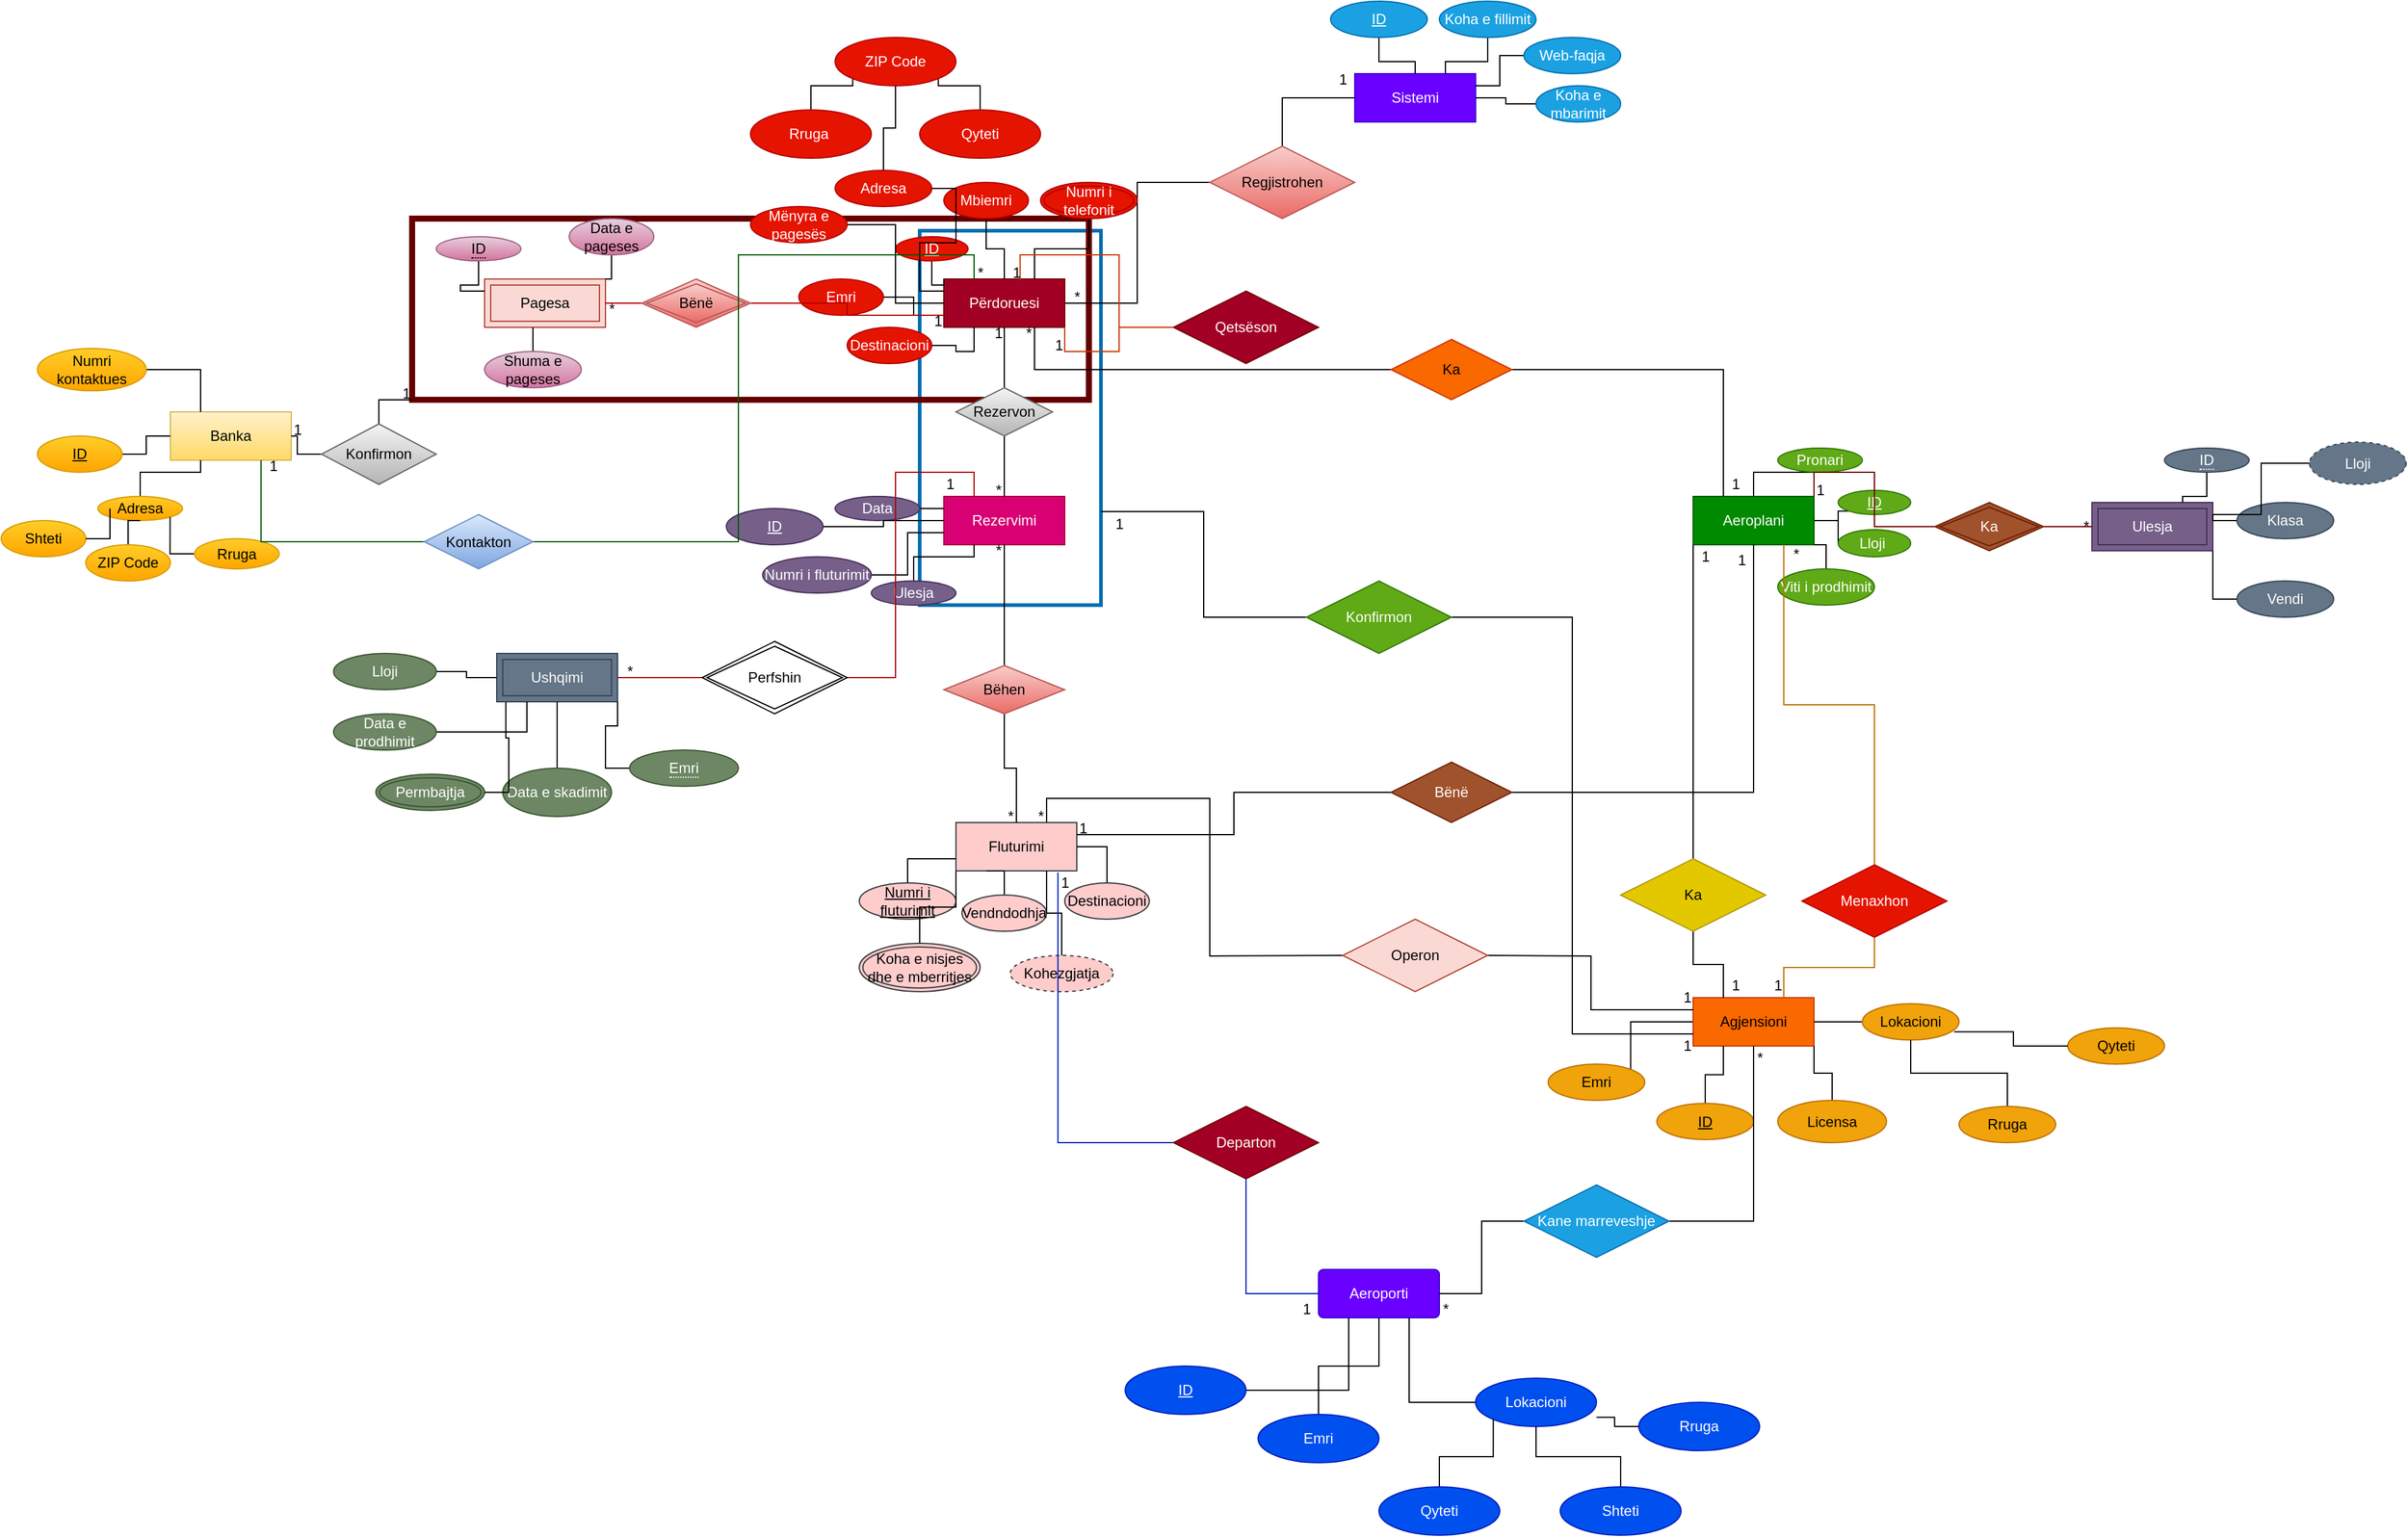 <mxfile version="22.0.3" type="device">
  <diagram name="Page-1" id="wi9bPtCulPSvVSiGjirW">
    <mxGraphModel dx="1763" dy="1640" grid="1" gridSize="10" guides="1" tooltips="1" connect="1" arrows="1" fold="1" page="1" pageScale="1" pageWidth="850" pageHeight="1100" background="none" math="0" shadow="0">
      <root>
        <mxCell id="0" />
        <mxCell id="1" parent="0" />
        <mxCell id="anM-W0v6J8RK6cMc1XP8-233" value="" style="rounded=0;whiteSpace=wrap;html=1;direction=south;fillColor=none;strokeWidth=3;fontColor=#ffffff;strokeColor=#006EAF;" vertex="1" parent="1">
          <mxGeometry x="60" y="80" width="150" height="310" as="geometry" />
        </mxCell>
        <mxCell id="anM-W0v6J8RK6cMc1XP8-88" value="" style="rounded=0;whiteSpace=wrap;html=1;fillColor=none;strokeColor=#660000;strokeWidth=5;" vertex="1" parent="1">
          <mxGeometry x="-360" y="70" width="560" height="150" as="geometry" />
        </mxCell>
        <mxCell id="anM-W0v6J8RK6cMc1XP8-38" style="edgeStyle=orthogonalEdgeStyle;rounded=0;orthogonalLoop=1;jettySize=auto;html=1;entryX=0;entryY=0.5;entryDx=0;entryDy=0;endArrow=none;endFill=0;" edge="1" parent="1" source="anM-W0v6J8RK6cMc1XP8-1" target="anM-W0v6J8RK6cMc1XP8-37">
          <mxGeometry relative="1" as="geometry" />
        </mxCell>
        <mxCell id="anM-W0v6J8RK6cMc1XP8-1" value="Përdoruesi" style="whiteSpace=wrap;html=1;align=center;fillColor=#a20025;fontColor=#ffffff;strokeColor=#6F0000;" vertex="1" parent="1">
          <mxGeometry x="80" y="120" width="100" height="40" as="geometry" />
        </mxCell>
        <mxCell id="anM-W0v6J8RK6cMc1XP8-26" style="edgeStyle=orthogonalEdgeStyle;rounded=0;orthogonalLoop=1;jettySize=auto;html=1;entryX=0.25;entryY=1;entryDx=0;entryDy=0;endArrow=none;endFill=0;" edge="1" parent="1" source="anM-W0v6J8RK6cMc1XP8-2" target="anM-W0v6J8RK6cMc1XP8-1">
          <mxGeometry relative="1" as="geometry" />
        </mxCell>
        <mxCell id="anM-W0v6J8RK6cMc1XP8-2" value="Destinacioni" style="ellipse;whiteSpace=wrap;html=1;align=center;fillColor=#e51400;fontColor=#ffffff;strokeColor=#B20000;" vertex="1" parent="1">
          <mxGeometry y="160" width="70" height="30" as="geometry" />
        </mxCell>
        <mxCell id="anM-W0v6J8RK6cMc1XP8-27" style="edgeStyle=orthogonalEdgeStyle;rounded=0;orthogonalLoop=1;jettySize=auto;html=1;entryX=0;entryY=0;entryDx=0;entryDy=0;endArrow=none;endFill=0;" edge="1" parent="1" source="anM-W0v6J8RK6cMc1XP8-4" target="anM-W0v6J8RK6cMc1XP8-1">
          <mxGeometry relative="1" as="geometry" />
        </mxCell>
        <mxCell id="anM-W0v6J8RK6cMc1XP8-4" value="ID" style="ellipse;whiteSpace=wrap;html=1;align=center;fontStyle=4;fillColor=#e51400;fontColor=#ffffff;strokeColor=#B20000;" vertex="1" parent="1">
          <mxGeometry x="40" y="85" width="60" height="20" as="geometry" />
        </mxCell>
        <mxCell id="anM-W0v6J8RK6cMc1XP8-25" style="edgeStyle=orthogonalEdgeStyle;rounded=0;orthogonalLoop=1;jettySize=auto;html=1;entryX=0;entryY=0.75;entryDx=0;entryDy=0;endArrow=none;endFill=0;" edge="1" parent="1" source="anM-W0v6J8RK6cMc1XP8-5" target="anM-W0v6J8RK6cMc1XP8-1">
          <mxGeometry relative="1" as="geometry" />
        </mxCell>
        <mxCell id="anM-W0v6J8RK6cMc1XP8-5" value="Emri" style="ellipse;whiteSpace=wrap;html=1;align=center;fillColor=#e51400;fontColor=#ffffff;strokeColor=#B20000;" vertex="1" parent="1">
          <mxGeometry x="-40" y="120" width="70" height="30" as="geometry" />
        </mxCell>
        <mxCell id="anM-W0v6J8RK6cMc1XP8-22" style="edgeStyle=orthogonalEdgeStyle;rounded=0;orthogonalLoop=1;jettySize=auto;html=1;endArrow=none;endFill=0;" edge="1" parent="1" source="anM-W0v6J8RK6cMc1XP8-6" target="anM-W0v6J8RK6cMc1XP8-1">
          <mxGeometry relative="1" as="geometry" />
        </mxCell>
        <mxCell id="anM-W0v6J8RK6cMc1XP8-6" value="Mbiemri" style="ellipse;whiteSpace=wrap;html=1;align=center;fillColor=#e51400;fontColor=#ffffff;strokeColor=#B20000;" vertex="1" parent="1">
          <mxGeometry x="80" y="40" width="70" height="30" as="geometry" />
        </mxCell>
        <mxCell id="anM-W0v6J8RK6cMc1XP8-23" style="edgeStyle=orthogonalEdgeStyle;rounded=0;orthogonalLoop=1;jettySize=auto;html=1;entryX=0.75;entryY=0;entryDx=0;entryDy=0;endArrow=none;endFill=0;" edge="1" parent="1" source="anM-W0v6J8RK6cMc1XP8-8" target="anM-W0v6J8RK6cMc1XP8-1">
          <mxGeometry relative="1" as="geometry" />
        </mxCell>
        <mxCell id="anM-W0v6J8RK6cMc1XP8-8" value="Numri i telefonit" style="ellipse;shape=doubleEllipse;margin=3;whiteSpace=wrap;html=1;align=center;fillColor=#e51400;fontColor=#ffffff;strokeColor=#B20000;" vertex="1" parent="1">
          <mxGeometry x="160" y="40" width="80" height="30" as="geometry" />
        </mxCell>
        <mxCell id="anM-W0v6J8RK6cMc1XP8-24" style="edgeStyle=orthogonalEdgeStyle;rounded=0;orthogonalLoop=1;jettySize=auto;html=1;entryX=0;entryY=0.5;entryDx=0;entryDy=0;endArrow=none;endFill=0;" edge="1" parent="1" source="anM-W0v6J8RK6cMc1XP8-12" target="anM-W0v6J8RK6cMc1XP8-1">
          <mxGeometry relative="1" as="geometry" />
        </mxCell>
        <mxCell id="anM-W0v6J8RK6cMc1XP8-12" value="Mënyra e pagesës" style="ellipse;whiteSpace=wrap;html=1;align=center;fillColor=#e51400;fontColor=#ffffff;strokeColor=#B20000;" vertex="1" parent="1">
          <mxGeometry x="-80" y="60" width="80" height="30" as="geometry" />
        </mxCell>
        <mxCell id="anM-W0v6J8RK6cMc1XP8-17" style="edgeStyle=orthogonalEdgeStyle;rounded=0;orthogonalLoop=1;jettySize=auto;html=1;entryX=0.5;entryY=1;entryDx=0;entryDy=0;endArrow=none;endFill=0;" edge="1" parent="1" source="anM-W0v6J8RK6cMc1XP8-13" target="anM-W0v6J8RK6cMc1XP8-16">
          <mxGeometry relative="1" as="geometry" />
        </mxCell>
        <mxCell id="anM-W0v6J8RK6cMc1XP8-20" style="edgeStyle=orthogonalEdgeStyle;rounded=0;orthogonalLoop=1;jettySize=auto;html=1;entryX=0;entryY=0.25;entryDx=0;entryDy=0;endArrow=none;endFill=0;" edge="1" parent="1" source="anM-W0v6J8RK6cMc1XP8-13" target="anM-W0v6J8RK6cMc1XP8-1">
          <mxGeometry relative="1" as="geometry" />
        </mxCell>
        <mxCell id="anM-W0v6J8RK6cMc1XP8-13" value="Adresa" style="ellipse;whiteSpace=wrap;html=1;align=center;fillColor=#e51400;fontColor=#ffffff;strokeColor=#B20000;" vertex="1" parent="1">
          <mxGeometry x="-10" y="30" width="80" height="30" as="geometry" />
        </mxCell>
        <mxCell id="anM-W0v6J8RK6cMc1XP8-18" style="edgeStyle=orthogonalEdgeStyle;rounded=0;orthogonalLoop=1;jettySize=auto;html=1;entryX=0;entryY=1;entryDx=0;entryDy=0;endArrow=none;endFill=0;" edge="1" parent="1" source="anM-W0v6J8RK6cMc1XP8-14" target="anM-W0v6J8RK6cMc1XP8-16">
          <mxGeometry relative="1" as="geometry" />
        </mxCell>
        <mxCell id="anM-W0v6J8RK6cMc1XP8-14" value="Rruga&amp;nbsp;" style="ellipse;whiteSpace=wrap;html=1;align=center;fillColor=#e51400;fontColor=#ffffff;strokeColor=#B20000;" vertex="1" parent="1">
          <mxGeometry x="-80" y="-20" width="100" height="40" as="geometry" />
        </mxCell>
        <mxCell id="anM-W0v6J8RK6cMc1XP8-19" style="edgeStyle=orthogonalEdgeStyle;rounded=0;orthogonalLoop=1;jettySize=auto;html=1;entryX=1;entryY=1;entryDx=0;entryDy=0;endArrow=none;endFill=0;" edge="1" parent="1" source="anM-W0v6J8RK6cMc1XP8-15" target="anM-W0v6J8RK6cMc1XP8-16">
          <mxGeometry relative="1" as="geometry" />
        </mxCell>
        <mxCell id="anM-W0v6J8RK6cMc1XP8-15" value="Qyteti" style="ellipse;whiteSpace=wrap;html=1;align=center;fillColor=#e51400;fontColor=#ffffff;strokeColor=#B20000;" vertex="1" parent="1">
          <mxGeometry x="60" y="-20" width="100" height="40" as="geometry" />
        </mxCell>
        <mxCell id="anM-W0v6J8RK6cMc1XP8-16" value="ZIP Code" style="ellipse;whiteSpace=wrap;html=1;align=center;fillColor=#e51400;fontColor=#ffffff;strokeColor=#B20000;" vertex="1" parent="1">
          <mxGeometry x="-10" y="-80" width="100" height="40" as="geometry" />
        </mxCell>
        <mxCell id="anM-W0v6J8RK6cMc1XP8-28" value="Sistemi" style="whiteSpace=wrap;html=1;align=center;fillColor=#6a00ff;strokeColor=#3700CC;fontColor=#ffffff;" vertex="1" parent="1">
          <mxGeometry x="420" y="-50" width="100" height="40" as="geometry" />
        </mxCell>
        <mxCell id="anM-W0v6J8RK6cMc1XP8-33" style="edgeStyle=orthogonalEdgeStyle;rounded=0;orthogonalLoop=1;jettySize=auto;html=1;entryX=0.5;entryY=0;entryDx=0;entryDy=0;endArrow=none;endFill=0;" edge="1" parent="1" source="anM-W0v6J8RK6cMc1XP8-29" target="anM-W0v6J8RK6cMc1XP8-28">
          <mxGeometry relative="1" as="geometry" />
        </mxCell>
        <mxCell id="anM-W0v6J8RK6cMc1XP8-29" value="ID" style="ellipse;whiteSpace=wrap;html=1;align=center;fontStyle=4;fillColor=#1ba1e2;fontColor=#ffffff;strokeColor=#006EAF;" vertex="1" parent="1">
          <mxGeometry x="400" y="-110" width="80" height="30" as="geometry" />
        </mxCell>
        <mxCell id="anM-W0v6J8RK6cMc1XP8-34" style="edgeStyle=orthogonalEdgeStyle;rounded=0;orthogonalLoop=1;jettySize=auto;html=1;entryX=0.75;entryY=0;entryDx=0;entryDy=0;endArrow=none;endFill=0;" edge="1" parent="1" source="anM-W0v6J8RK6cMc1XP8-30" target="anM-W0v6J8RK6cMc1XP8-28">
          <mxGeometry relative="1" as="geometry" />
        </mxCell>
        <mxCell id="anM-W0v6J8RK6cMc1XP8-30" value="Koha e fillimit" style="ellipse;whiteSpace=wrap;html=1;align=center;fillColor=#1ba1e2;fontColor=#ffffff;strokeColor=#006EAF;" vertex="1" parent="1">
          <mxGeometry x="490" y="-110" width="80" height="30" as="geometry" />
        </mxCell>
        <mxCell id="anM-W0v6J8RK6cMc1XP8-36" style="edgeStyle=orthogonalEdgeStyle;rounded=0;orthogonalLoop=1;jettySize=auto;html=1;entryX=1;entryY=0.5;entryDx=0;entryDy=0;endArrow=none;endFill=0;" edge="1" parent="1" source="anM-W0v6J8RK6cMc1XP8-31" target="anM-W0v6J8RK6cMc1XP8-28">
          <mxGeometry relative="1" as="geometry" />
        </mxCell>
        <mxCell id="anM-W0v6J8RK6cMc1XP8-31" value="Koha e mbarimit" style="ellipse;whiteSpace=wrap;html=1;align=center;fillColor=#1ba1e2;fontColor=#ffffff;strokeColor=#006EAF;" vertex="1" parent="1">
          <mxGeometry x="570" y="-40" width="70" height="30" as="geometry" />
        </mxCell>
        <mxCell id="anM-W0v6J8RK6cMc1XP8-35" style="edgeStyle=orthogonalEdgeStyle;rounded=0;orthogonalLoop=1;jettySize=auto;html=1;entryX=1;entryY=0.25;entryDx=0;entryDy=0;endArrow=none;endFill=0;" edge="1" parent="1" source="anM-W0v6J8RK6cMc1XP8-32" target="anM-W0v6J8RK6cMc1XP8-28">
          <mxGeometry relative="1" as="geometry" />
        </mxCell>
        <mxCell id="anM-W0v6J8RK6cMc1XP8-32" value="Web-faqja" style="ellipse;whiteSpace=wrap;html=1;align=center;fillColor=#1ba1e2;fontColor=#ffffff;strokeColor=#006EAF;" vertex="1" parent="1">
          <mxGeometry x="560" y="-80" width="80" height="30" as="geometry" />
        </mxCell>
        <mxCell id="anM-W0v6J8RK6cMc1XP8-39" style="edgeStyle=orthogonalEdgeStyle;rounded=0;orthogonalLoop=1;jettySize=auto;html=1;entryX=0;entryY=0.5;entryDx=0;entryDy=0;endArrow=none;endFill=0;" edge="1" parent="1" source="anM-W0v6J8RK6cMc1XP8-37" target="anM-W0v6J8RK6cMc1XP8-28">
          <mxGeometry relative="1" as="geometry" />
        </mxCell>
        <mxCell id="anM-W0v6J8RK6cMc1XP8-37" value="&lt;font color=&quot;#000000&quot;&gt;Regjistrohen&lt;/font&gt;" style="shape=rhombus;perimeter=rhombusPerimeter;whiteSpace=wrap;html=1;align=center;fillColor=#f8cecc;strokeColor=#b85450;gradientColor=#ea6b66;" vertex="1" parent="1">
          <mxGeometry x="300" y="10" width="120" height="60" as="geometry" />
        </mxCell>
        <mxCell id="anM-W0v6J8RK6cMc1XP8-40" value="*" style="text;html=1;align=center;verticalAlign=middle;resizable=0;points=[];autosize=1;strokeColor=none;fillColor=none;" vertex="1" parent="1">
          <mxGeometry x="175" y="120" width="30" height="30" as="geometry" />
        </mxCell>
        <mxCell id="anM-W0v6J8RK6cMc1XP8-41" value="1" style="text;html=1;align=center;verticalAlign=middle;resizable=0;points=[];autosize=1;strokeColor=none;fillColor=none;" vertex="1" parent="1">
          <mxGeometry x="395" y="-60" width="30" height="30" as="geometry" />
        </mxCell>
        <mxCell id="anM-W0v6J8RK6cMc1XP8-42" value="Rezervimi" style="whiteSpace=wrap;html=1;align=center;fillColor=#d80073;fontColor=#ffffff;strokeColor=#A50040;" vertex="1" parent="1">
          <mxGeometry x="80" y="300" width="100" height="40" as="geometry" />
        </mxCell>
        <mxCell id="anM-W0v6J8RK6cMc1XP8-50" style="edgeStyle=orthogonalEdgeStyle;rounded=0;orthogonalLoop=1;jettySize=auto;html=1;entryX=0;entryY=0.25;entryDx=0;entryDy=0;endArrow=none;endFill=0;" edge="1" parent="1" source="anM-W0v6J8RK6cMc1XP8-43" target="anM-W0v6J8RK6cMc1XP8-42">
          <mxGeometry relative="1" as="geometry" />
        </mxCell>
        <mxCell id="anM-W0v6J8RK6cMc1XP8-43" value="Data" style="ellipse;whiteSpace=wrap;html=1;align=center;fillColor=#76608a;fontColor=#ffffff;strokeColor=#432D57;" vertex="1" parent="1">
          <mxGeometry x="-10" y="300" width="70" height="20" as="geometry" />
        </mxCell>
        <mxCell id="anM-W0v6J8RK6cMc1XP8-47" style="edgeStyle=orthogonalEdgeStyle;rounded=0;orthogonalLoop=1;jettySize=auto;html=1;entryX=0.25;entryY=1;entryDx=0;entryDy=0;endArrow=none;endFill=0;" edge="1" parent="1" source="anM-W0v6J8RK6cMc1XP8-44" target="anM-W0v6J8RK6cMc1XP8-42">
          <mxGeometry relative="1" as="geometry" />
        </mxCell>
        <mxCell id="anM-W0v6J8RK6cMc1XP8-44" value="Ulesja" style="ellipse;whiteSpace=wrap;html=1;align=center;fillColor=#76608a;fontColor=#ffffff;strokeColor=#432D57;" vertex="1" parent="1">
          <mxGeometry x="20" y="370" width="70" height="20" as="geometry" />
        </mxCell>
        <mxCell id="anM-W0v6J8RK6cMc1XP8-49" style="edgeStyle=orthogonalEdgeStyle;rounded=0;orthogonalLoop=1;jettySize=auto;html=1;endArrow=none;endFill=0;" edge="1" parent="1" source="anM-W0v6J8RK6cMc1XP8-45" target="anM-W0v6J8RK6cMc1XP8-42">
          <mxGeometry relative="1" as="geometry" />
        </mxCell>
        <mxCell id="anM-W0v6J8RK6cMc1XP8-45" value="ID" style="ellipse;whiteSpace=wrap;html=1;align=center;fontStyle=4;fillColor=#76608a;fontColor=#ffffff;strokeColor=#432D57;" vertex="1" parent="1">
          <mxGeometry x="-100" y="310" width="80" height="30" as="geometry" />
        </mxCell>
        <mxCell id="anM-W0v6J8RK6cMc1XP8-48" style="edgeStyle=orthogonalEdgeStyle;rounded=0;orthogonalLoop=1;jettySize=auto;html=1;entryX=0;entryY=0.75;entryDx=0;entryDy=0;endArrow=none;endFill=0;" edge="1" parent="1" source="anM-W0v6J8RK6cMc1XP8-46" target="anM-W0v6J8RK6cMc1XP8-42">
          <mxGeometry relative="1" as="geometry" />
        </mxCell>
        <mxCell id="anM-W0v6J8RK6cMc1XP8-46" value="Numri i fluturimit" style="ellipse;whiteSpace=wrap;html=1;align=center;fillColor=#76608a;fontColor=#ffffff;strokeColor=#432D57;" vertex="1" parent="1">
          <mxGeometry x="-70" y="350" width="90" height="30" as="geometry" />
        </mxCell>
        <mxCell id="anM-W0v6J8RK6cMc1XP8-52" style="edgeStyle=orthogonalEdgeStyle;rounded=0;orthogonalLoop=1;jettySize=auto;html=1;entryX=0.5;entryY=1;entryDx=0;entryDy=0;endArrow=none;endFill=0;" edge="1" parent="1" source="anM-W0v6J8RK6cMc1XP8-51" target="anM-W0v6J8RK6cMc1XP8-1">
          <mxGeometry relative="1" as="geometry" />
        </mxCell>
        <mxCell id="anM-W0v6J8RK6cMc1XP8-53" style="edgeStyle=orthogonalEdgeStyle;rounded=0;orthogonalLoop=1;jettySize=auto;html=1;entryX=0.5;entryY=0;entryDx=0;entryDy=0;endArrow=none;endFill=0;" edge="1" parent="1" source="anM-W0v6J8RK6cMc1XP8-51" target="anM-W0v6J8RK6cMc1XP8-42">
          <mxGeometry relative="1" as="geometry" />
        </mxCell>
        <mxCell id="anM-W0v6J8RK6cMc1XP8-51" value="Rezervon" style="shape=rhombus;perimeter=rhombusPerimeter;whiteSpace=wrap;html=1;align=center;fillColor=#f5f5f5;gradientColor=#b3b3b3;strokeColor=#666666;fontColor=#000000;" vertex="1" parent="1">
          <mxGeometry x="90" y="210" width="80" height="40" as="geometry" />
        </mxCell>
        <mxCell id="anM-W0v6J8RK6cMc1XP8-54" value="1" style="text;html=1;align=center;verticalAlign=middle;resizable=0;points=[];autosize=1;strokeColor=none;fillColor=none;" vertex="1" parent="1">
          <mxGeometry x="110" y="150" width="30" height="30" as="geometry" />
        </mxCell>
        <mxCell id="anM-W0v6J8RK6cMc1XP8-55" value="*" style="text;html=1;align=center;verticalAlign=middle;resizable=0;points=[];autosize=1;strokeColor=none;fillColor=none;" vertex="1" parent="1">
          <mxGeometry x="110" y="280" width="30" height="30" as="geometry" />
        </mxCell>
        <mxCell id="anM-W0v6J8RK6cMc1XP8-56" value="Fluturimi" style="whiteSpace=wrap;html=1;align=center;fillColor=#ffcccc;strokeColor=#36393d;fontColor=#000000;" vertex="1" parent="1">
          <mxGeometry x="90" y="570" width="100" height="40" as="geometry" />
        </mxCell>
        <mxCell id="anM-W0v6J8RK6cMc1XP8-65" style="edgeStyle=orthogonalEdgeStyle;rounded=0;orthogonalLoop=1;jettySize=auto;html=1;entryX=0;entryY=0.75;entryDx=0;entryDy=0;endArrow=none;endFill=0;" edge="1" parent="1" source="anM-W0v6J8RK6cMc1XP8-57" target="anM-W0v6J8RK6cMc1XP8-56">
          <mxGeometry relative="1" as="geometry" />
        </mxCell>
        <mxCell id="anM-W0v6J8RK6cMc1XP8-57" value="Numri i fluturimit" style="ellipse;whiteSpace=wrap;html=1;align=center;fontStyle=4;fillColor=#ffcccc;strokeColor=#36393d;fontColor=#000000;" vertex="1" parent="1">
          <mxGeometry x="10" y="620" width="80" height="30" as="geometry" />
        </mxCell>
        <mxCell id="anM-W0v6J8RK6cMc1XP8-66" style="edgeStyle=orthogonalEdgeStyle;rounded=0;orthogonalLoop=1;jettySize=auto;html=1;entryX=0.25;entryY=1;entryDx=0;entryDy=0;endArrow=none;endFill=0;" edge="1" parent="1" source="anM-W0v6J8RK6cMc1XP8-58" target="anM-W0v6J8RK6cMc1XP8-56">
          <mxGeometry relative="1" as="geometry" />
        </mxCell>
        <mxCell id="anM-W0v6J8RK6cMc1XP8-58" value="Vendndodhja" style="ellipse;whiteSpace=wrap;html=1;align=center;fillColor=#ffcccc;strokeColor=#36393d;fontColor=#000000;" vertex="1" parent="1">
          <mxGeometry x="95" y="630" width="70" height="30" as="geometry" />
        </mxCell>
        <mxCell id="anM-W0v6J8RK6cMc1XP8-67" style="edgeStyle=orthogonalEdgeStyle;rounded=0;orthogonalLoop=1;jettySize=auto;html=1;entryX=1;entryY=0.5;entryDx=0;entryDy=0;endArrow=none;endFill=0;" edge="1" parent="1" source="anM-W0v6J8RK6cMc1XP8-59" target="anM-W0v6J8RK6cMc1XP8-56">
          <mxGeometry relative="1" as="geometry" />
        </mxCell>
        <mxCell id="anM-W0v6J8RK6cMc1XP8-59" value="Destinacioni" style="ellipse;whiteSpace=wrap;html=1;align=center;fillColor=#ffcccc;strokeColor=#36393d;fontColor=#000000;" vertex="1" parent="1">
          <mxGeometry x="180" y="620" width="70" height="30" as="geometry" />
        </mxCell>
        <mxCell id="anM-W0v6J8RK6cMc1XP8-64" style="edgeStyle=orthogonalEdgeStyle;rounded=0;orthogonalLoop=1;jettySize=auto;html=1;entryX=0;entryY=1;entryDx=0;entryDy=0;endArrow=none;endFill=0;" edge="1" parent="1" source="anM-W0v6J8RK6cMc1XP8-61" target="anM-W0v6J8RK6cMc1XP8-56">
          <mxGeometry relative="1" as="geometry" />
        </mxCell>
        <mxCell id="anM-W0v6J8RK6cMc1XP8-61" value="Koha e nisjes dhe e mberritjes" style="ellipse;shape=doubleEllipse;margin=3;whiteSpace=wrap;html=1;align=center;fillColor=#ffcccc;strokeColor=#36393d;fontColor=#000000;" vertex="1" parent="1">
          <mxGeometry x="10" y="670" width="100" height="40" as="geometry" />
        </mxCell>
        <mxCell id="anM-W0v6J8RK6cMc1XP8-63" style="edgeStyle=orthogonalEdgeStyle;rounded=0;orthogonalLoop=1;jettySize=auto;html=1;entryX=0.75;entryY=1;entryDx=0;entryDy=0;endArrow=none;endFill=0;" edge="1" parent="1" source="anM-W0v6J8RK6cMc1XP8-62" target="anM-W0v6J8RK6cMc1XP8-56">
          <mxGeometry relative="1" as="geometry" />
        </mxCell>
        <mxCell id="anM-W0v6J8RK6cMc1XP8-62" value="Kohezgjatja" style="ellipse;whiteSpace=wrap;html=1;align=center;dashed=1;fillColor=#ffcccc;strokeColor=#36393d;fontColor=#000000;" vertex="1" parent="1">
          <mxGeometry x="135" y="680" width="85" height="30" as="geometry" />
        </mxCell>
        <mxCell id="anM-W0v6J8RK6cMc1XP8-69" style="edgeStyle=orthogonalEdgeStyle;rounded=0;orthogonalLoop=1;jettySize=auto;html=1;entryX=0.5;entryY=0;entryDx=0;entryDy=0;endArrow=none;endFill=0;" edge="1" parent="1" source="anM-W0v6J8RK6cMc1XP8-68" target="anM-W0v6J8RK6cMc1XP8-56">
          <mxGeometry relative="1" as="geometry" />
        </mxCell>
        <mxCell id="anM-W0v6J8RK6cMc1XP8-70" style="edgeStyle=orthogonalEdgeStyle;rounded=0;orthogonalLoop=1;jettySize=auto;html=1;entryX=0.5;entryY=1;entryDx=0;entryDy=0;endArrow=none;endFill=0;" edge="1" parent="1" source="anM-W0v6J8RK6cMc1XP8-68" target="anM-W0v6J8RK6cMc1XP8-42">
          <mxGeometry relative="1" as="geometry" />
        </mxCell>
        <mxCell id="anM-W0v6J8RK6cMc1XP8-68" value="Bëhen" style="shape=rhombus;perimeter=rhombusPerimeter;whiteSpace=wrap;html=1;align=center;fillColor=#f8cecc;gradientColor=#ea6b66;strokeColor=#b85450;fontColor=#000000;" vertex="1" parent="1">
          <mxGeometry x="80" y="440" width="100" height="40" as="geometry" />
        </mxCell>
        <mxCell id="anM-W0v6J8RK6cMc1XP8-71" value="*" style="text;html=1;align=center;verticalAlign=middle;resizable=0;points=[];autosize=1;strokeColor=none;fillColor=none;" vertex="1" parent="1">
          <mxGeometry x="110" y="330" width="30" height="30" as="geometry" />
        </mxCell>
        <mxCell id="anM-W0v6J8RK6cMc1XP8-72" value="*" style="text;html=1;align=center;verticalAlign=middle;resizable=0;points=[];autosize=1;strokeColor=none;fillColor=none;" vertex="1" parent="1">
          <mxGeometry x="120" y="550" width="30" height="30" as="geometry" />
        </mxCell>
        <mxCell id="anM-W0v6J8RK6cMc1XP8-74" value="Pagesa" style="shape=ext;margin=3;double=1;whiteSpace=wrap;html=1;align=center;fillColor=#fad9d5;strokeColor=#ae4132;fontColor=#000000;" vertex="1" parent="1">
          <mxGeometry x="-300" y="120" width="100" height="40" as="geometry" />
        </mxCell>
        <mxCell id="anM-W0v6J8RK6cMc1XP8-76" style="edgeStyle=orthogonalEdgeStyle;rounded=0;orthogonalLoop=1;jettySize=auto;html=1;entryX=1;entryY=0.5;entryDx=0;entryDy=0;endArrow=none;endFill=0;fillColor=#e51400;strokeColor=#B20000;" edge="1" parent="1" source="anM-W0v6J8RK6cMc1XP8-75" target="anM-W0v6J8RK6cMc1XP8-74">
          <mxGeometry relative="1" as="geometry" />
        </mxCell>
        <mxCell id="anM-W0v6J8RK6cMc1XP8-77" style="edgeStyle=orthogonalEdgeStyle;rounded=0;orthogonalLoop=1;jettySize=auto;html=1;entryX=0;entryY=0.75;entryDx=0;entryDy=0;endArrow=none;endFill=0;fillColor=#e51400;strokeColor=#B20000;" edge="1" parent="1" source="anM-W0v6J8RK6cMc1XP8-75" target="anM-W0v6J8RK6cMc1XP8-1">
          <mxGeometry relative="1" as="geometry" />
        </mxCell>
        <mxCell id="anM-W0v6J8RK6cMc1XP8-75" value="Bënë" style="shape=rhombus;double=1;perimeter=rhombusPerimeter;whiteSpace=wrap;html=1;align=center;fillColor=#f8cecc;gradientColor=#ea6b66;strokeColor=#b85450;fontColor=#000000;" vertex="1" parent="1">
          <mxGeometry x="-170" y="120" width="90" height="40" as="geometry" />
        </mxCell>
        <mxCell id="anM-W0v6J8RK6cMc1XP8-78" value="*" style="text;html=1;align=center;verticalAlign=middle;resizable=0;points=[];autosize=1;strokeColor=none;fillColor=none;" vertex="1" parent="1">
          <mxGeometry x="-210" y="130" width="30" height="30" as="geometry" />
        </mxCell>
        <mxCell id="anM-W0v6J8RK6cMc1XP8-79" value="1" style="text;html=1;align=center;verticalAlign=middle;resizable=0;points=[];autosize=1;strokeColor=none;fillColor=none;" vertex="1" parent="1">
          <mxGeometry x="60" y="140" width="30" height="30" as="geometry" />
        </mxCell>
        <mxCell id="anM-W0v6J8RK6cMc1XP8-85" style="edgeStyle=orthogonalEdgeStyle;rounded=0;orthogonalLoop=1;jettySize=auto;html=1;entryX=0;entryY=0.25;entryDx=0;entryDy=0;endArrow=none;endFill=0;" edge="1" parent="1" source="anM-W0v6J8RK6cMc1XP8-80" target="anM-W0v6J8RK6cMc1XP8-74">
          <mxGeometry relative="1" as="geometry" />
        </mxCell>
        <mxCell id="anM-W0v6J8RK6cMc1XP8-80" value="&lt;span style=&quot;border-bottom: 1px dotted&quot;&gt;ID&lt;/span&gt;" style="ellipse;whiteSpace=wrap;html=1;align=center;fillColor=#e6d0de;gradientColor=#d5739d;strokeColor=#996185;fontColor=#000000;" vertex="1" parent="1">
          <mxGeometry x="-340" y="85" width="70" height="20" as="geometry" />
        </mxCell>
        <mxCell id="anM-W0v6J8RK6cMc1XP8-84" style="edgeStyle=orthogonalEdgeStyle;rounded=0;orthogonalLoop=1;jettySize=auto;html=1;entryX=1;entryY=0;entryDx=0;entryDy=0;endArrow=none;endFill=0;" edge="1" parent="1" source="anM-W0v6J8RK6cMc1XP8-81" target="anM-W0v6J8RK6cMc1XP8-74">
          <mxGeometry relative="1" as="geometry" />
        </mxCell>
        <mxCell id="anM-W0v6J8RK6cMc1XP8-81" value="Data e pageses" style="ellipse;whiteSpace=wrap;html=1;align=center;fillColor=#e6d0de;gradientColor=#d5739d;strokeColor=#996185;fontColor=#000000;" vertex="1" parent="1">
          <mxGeometry x="-230" y="70" width="70" height="30" as="geometry" />
        </mxCell>
        <mxCell id="anM-W0v6J8RK6cMc1XP8-87" style="edgeStyle=orthogonalEdgeStyle;rounded=0;orthogonalLoop=1;jettySize=auto;html=1;endArrow=none;endFill=0;" edge="1" parent="1" source="anM-W0v6J8RK6cMc1XP8-82">
          <mxGeometry relative="1" as="geometry">
            <mxPoint x="-260" y="160" as="targetPoint" />
          </mxGeometry>
        </mxCell>
        <mxCell id="anM-W0v6J8RK6cMc1XP8-82" value="Shuma e pageses" style="ellipse;whiteSpace=wrap;html=1;align=center;fillColor=#e6d0de;gradientColor=#d5739d;strokeColor=#996185;fontColor=#000000;" vertex="1" parent="1">
          <mxGeometry x="-300" y="180" width="80" height="30" as="geometry" />
        </mxCell>
        <mxCell id="anM-W0v6J8RK6cMc1XP8-89" value="Banka" style="whiteSpace=wrap;html=1;align=center;fillColor=#fff2cc;gradientColor=#ffd966;strokeColor=#d6b656;fontColor=#000000;" vertex="1" parent="1">
          <mxGeometry x="-560" y="230" width="100" height="40" as="geometry" />
        </mxCell>
        <mxCell id="anM-W0v6J8RK6cMc1XP8-98" style="edgeStyle=orthogonalEdgeStyle;rounded=0;orthogonalLoop=1;jettySize=auto;html=1;entryX=0.25;entryY=0;entryDx=0;entryDy=0;endArrow=none;endFill=0;" edge="1" parent="1" source="anM-W0v6J8RK6cMc1XP8-90" target="anM-W0v6J8RK6cMc1XP8-89">
          <mxGeometry relative="1" as="geometry" />
        </mxCell>
        <mxCell id="anM-W0v6J8RK6cMc1XP8-90" value="Numri kontaktues" style="ellipse;whiteSpace=wrap;html=1;align=center;fillColor=#ffcd28;gradientColor=#ffa500;strokeColor=#d79b00;fontColor=#000000;" vertex="1" parent="1">
          <mxGeometry x="-670" y="177.5" width="90" height="35" as="geometry" />
        </mxCell>
        <mxCell id="anM-W0v6J8RK6cMc1XP8-96" style="edgeStyle=orthogonalEdgeStyle;rounded=0;orthogonalLoop=1;jettySize=auto;html=1;entryX=0;entryY=0.5;entryDx=0;entryDy=0;endArrow=none;endFill=0;" edge="1" parent="1" source="anM-W0v6J8RK6cMc1XP8-91" target="anM-W0v6J8RK6cMc1XP8-89">
          <mxGeometry relative="1" as="geometry" />
        </mxCell>
        <mxCell id="anM-W0v6J8RK6cMc1XP8-91" value="ID" style="ellipse;whiteSpace=wrap;html=1;align=center;fontStyle=4;fillColor=#ffcd28;gradientColor=#ffa500;strokeColor=#d79b00;fontColor=#000000;" vertex="1" parent="1">
          <mxGeometry x="-670" y="250" width="70" height="30" as="geometry" />
        </mxCell>
        <mxCell id="anM-W0v6J8RK6cMc1XP8-95" style="edgeStyle=orthogonalEdgeStyle;rounded=0;orthogonalLoop=1;jettySize=auto;html=1;entryX=0.25;entryY=1;entryDx=0;entryDy=0;endArrow=none;endFill=0;" edge="1" parent="1" source="anM-W0v6J8RK6cMc1XP8-92" target="anM-W0v6J8RK6cMc1XP8-89">
          <mxGeometry relative="1" as="geometry" />
        </mxCell>
        <mxCell id="anM-W0v6J8RK6cMc1XP8-92" value="Adresa" style="ellipse;whiteSpace=wrap;html=1;align=center;fillColor=#ffcd28;gradientColor=#ffa500;strokeColor=#d79b00;fontColor=#000000;" vertex="1" parent="1">
          <mxGeometry x="-620" y="300" width="70" height="20" as="geometry" />
        </mxCell>
        <mxCell id="anM-W0v6J8RK6cMc1XP8-99" value="Shteti" style="ellipse;whiteSpace=wrap;html=1;align=center;fillColor=#ffcd28;gradientColor=#ffa500;strokeColor=#d79b00;fontColor=#000000;" vertex="1" parent="1">
          <mxGeometry x="-700" y="320" width="70" height="30" as="geometry" />
        </mxCell>
        <mxCell id="anM-W0v6J8RK6cMc1XP8-104" style="edgeStyle=orthogonalEdgeStyle;rounded=0;orthogonalLoop=1;jettySize=auto;html=1;entryX=0.5;entryY=1;entryDx=0;entryDy=0;endArrow=none;endFill=0;" edge="1" parent="1" source="anM-W0v6J8RK6cMc1XP8-100" target="anM-W0v6J8RK6cMc1XP8-92">
          <mxGeometry relative="1" as="geometry" />
        </mxCell>
        <mxCell id="anM-W0v6J8RK6cMc1XP8-100" value="ZIP Code" style="ellipse;whiteSpace=wrap;html=1;align=center;fillColor=#ffcd28;gradientColor=#ffa500;strokeColor=#d79b00;fontColor=#000000;" vertex="1" parent="1">
          <mxGeometry x="-630" y="340" width="70" height="30" as="geometry" />
        </mxCell>
        <mxCell id="anM-W0v6J8RK6cMc1XP8-105" style="edgeStyle=orthogonalEdgeStyle;rounded=0;orthogonalLoop=1;jettySize=auto;html=1;entryX=1;entryY=1;entryDx=0;entryDy=0;endArrow=none;endFill=0;" edge="1" parent="1" source="anM-W0v6J8RK6cMc1XP8-102" target="anM-W0v6J8RK6cMc1XP8-92">
          <mxGeometry relative="1" as="geometry" />
        </mxCell>
        <mxCell id="anM-W0v6J8RK6cMc1XP8-102" value="Rruga" style="ellipse;whiteSpace=wrap;html=1;align=center;fillColor=#ffcd28;gradientColor=#ffa500;strokeColor=#d79b00;fontColor=#000000;" vertex="1" parent="1">
          <mxGeometry x="-540" y="335" width="70" height="25" as="geometry" />
        </mxCell>
        <mxCell id="anM-W0v6J8RK6cMc1XP8-103" style="edgeStyle=orthogonalEdgeStyle;rounded=0;orthogonalLoop=1;jettySize=auto;html=1;entryX=0.143;entryY=0.5;entryDx=0;entryDy=0;entryPerimeter=0;endArrow=none;endFill=0;" edge="1" parent="1" source="anM-W0v6J8RK6cMc1XP8-99" target="anM-W0v6J8RK6cMc1XP8-92">
          <mxGeometry relative="1" as="geometry" />
        </mxCell>
        <mxCell id="anM-W0v6J8RK6cMc1XP8-107" style="edgeStyle=orthogonalEdgeStyle;rounded=0;orthogonalLoop=1;jettySize=auto;html=1;entryX=0;entryY=1;entryDx=0;entryDy=0;endArrow=none;endFill=0;" edge="1" parent="1" source="anM-W0v6J8RK6cMc1XP8-106" target="anM-W0v6J8RK6cMc1XP8-88">
          <mxGeometry relative="1" as="geometry" />
        </mxCell>
        <mxCell id="anM-W0v6J8RK6cMc1XP8-108" style="edgeStyle=orthogonalEdgeStyle;rounded=0;orthogonalLoop=1;jettySize=auto;html=1;entryX=1;entryY=0.5;entryDx=0;entryDy=0;endArrow=none;endFill=0;" edge="1" parent="1" source="anM-W0v6J8RK6cMc1XP8-106" target="anM-W0v6J8RK6cMc1XP8-89">
          <mxGeometry relative="1" as="geometry" />
        </mxCell>
        <mxCell id="anM-W0v6J8RK6cMc1XP8-106" value="Konfirmon" style="shape=rhombus;perimeter=rhombusPerimeter;whiteSpace=wrap;html=1;align=center;fillColor=#f5f5f5;gradientColor=#b3b3b3;strokeColor=#666666;fontColor=#000000;" vertex="1" parent="1">
          <mxGeometry x="-435" y="240" width="95" height="50" as="geometry" />
        </mxCell>
        <mxCell id="anM-W0v6J8RK6cMc1XP8-109" value="1" style="text;html=1;align=center;verticalAlign=middle;resizable=0;points=[];autosize=1;strokeColor=none;fillColor=none;" vertex="1" parent="1">
          <mxGeometry x="-380" y="200" width="30" height="30" as="geometry" />
        </mxCell>
        <mxCell id="anM-W0v6J8RK6cMc1XP8-110" value="1" style="text;html=1;align=center;verticalAlign=middle;resizable=0;points=[];autosize=1;strokeColor=none;fillColor=none;" vertex="1" parent="1">
          <mxGeometry x="-470" y="230" width="30" height="30" as="geometry" />
        </mxCell>
        <mxCell id="anM-W0v6J8RK6cMc1XP8-112" style="edgeStyle=orthogonalEdgeStyle;rounded=0;orthogonalLoop=1;jettySize=auto;html=1;entryX=0.75;entryY=1;entryDx=0;entryDy=0;endArrow=none;endFill=0;fillColor=#008a00;strokeColor=#005700;" edge="1" parent="1" source="anM-W0v6J8RK6cMc1XP8-111" target="anM-W0v6J8RK6cMc1XP8-89">
          <mxGeometry relative="1" as="geometry" />
        </mxCell>
        <mxCell id="anM-W0v6J8RK6cMc1XP8-113" style="edgeStyle=orthogonalEdgeStyle;rounded=0;orthogonalLoop=1;jettySize=auto;html=1;entryX=0.25;entryY=0;entryDx=0;entryDy=0;endArrow=none;endFill=0;fillColor=#008a00;strokeColor=#005700;" edge="1" parent="1" source="anM-W0v6J8RK6cMc1XP8-111" target="anM-W0v6J8RK6cMc1XP8-1">
          <mxGeometry relative="1" as="geometry" />
        </mxCell>
        <mxCell id="anM-W0v6J8RK6cMc1XP8-111" value="Kontakton" style="shape=rhombus;perimeter=rhombusPerimeter;whiteSpace=wrap;html=1;align=center;fillColor=#dae8fc;gradientColor=#7ea6e0;strokeColor=#6c8ebf;fontColor=#000000;" vertex="1" parent="1">
          <mxGeometry x="-350" y="315" width="90" height="45" as="geometry" />
        </mxCell>
        <mxCell id="anM-W0v6J8RK6cMc1XP8-114" value="1" style="text;html=1;align=center;verticalAlign=middle;resizable=0;points=[];autosize=1;strokeColor=none;fillColor=none;" vertex="1" parent="1">
          <mxGeometry x="-490" y="260" width="30" height="30" as="geometry" />
        </mxCell>
        <mxCell id="anM-W0v6J8RK6cMc1XP8-115" value="*" style="text;html=1;align=center;verticalAlign=middle;resizable=0;points=[];autosize=1;strokeColor=none;fillColor=none;" vertex="1" parent="1">
          <mxGeometry x="95" y="100" width="30" height="30" as="geometry" />
        </mxCell>
        <mxCell id="anM-W0v6J8RK6cMc1XP8-127" style="edgeStyle=orthogonalEdgeStyle;rounded=0;orthogonalLoop=1;jettySize=auto;html=1;endArrow=none;endFill=0;" edge="1" parent="1" source="anM-W0v6J8RK6cMc1XP8-116" target="anM-W0v6J8RK6cMc1XP8-117">
          <mxGeometry relative="1" as="geometry" />
        </mxCell>
        <mxCell id="anM-W0v6J8RK6cMc1XP8-128" style="edgeStyle=orthogonalEdgeStyle;rounded=0;orthogonalLoop=1;jettySize=auto;html=1;entryX=0;entryY=1;entryDx=0;entryDy=0;endArrow=none;endFill=0;" edge="1" parent="1" source="anM-W0v6J8RK6cMc1XP8-116" target="anM-W0v6J8RK6cMc1XP8-118">
          <mxGeometry relative="1" as="geometry" />
        </mxCell>
        <mxCell id="anM-W0v6J8RK6cMc1XP8-129" style="edgeStyle=orthogonalEdgeStyle;rounded=0;orthogonalLoop=1;jettySize=auto;html=1;entryX=0;entryY=0.5;entryDx=0;entryDy=0;endArrow=none;endFill=0;" edge="1" parent="1" source="anM-W0v6J8RK6cMc1XP8-116" target="anM-W0v6J8RK6cMc1XP8-119">
          <mxGeometry relative="1" as="geometry" />
        </mxCell>
        <mxCell id="anM-W0v6J8RK6cMc1XP8-116" value="Aeroplani" style="whiteSpace=wrap;html=1;align=center;fillColor=#008a00;fontColor=#ffffff;strokeColor=#005700;" vertex="1" parent="1">
          <mxGeometry x="700" y="300" width="100" height="40" as="geometry" />
        </mxCell>
        <mxCell id="anM-W0v6J8RK6cMc1XP8-117" value="Pronari" style="ellipse;whiteSpace=wrap;html=1;align=center;fillColor=#60a917;fontColor=#ffffff;strokeColor=#2D7600;" vertex="1" parent="1">
          <mxGeometry x="770" y="260" width="70" height="20" as="geometry" />
        </mxCell>
        <mxCell id="anM-W0v6J8RK6cMc1XP8-118" value="ID" style="ellipse;whiteSpace=wrap;html=1;align=center;fontStyle=4;fillColor=#60a917;fontColor=#ffffff;strokeColor=#2D7600;" vertex="1" parent="1">
          <mxGeometry x="820" y="295" width="60" height="20" as="geometry" />
        </mxCell>
        <mxCell id="anM-W0v6J8RK6cMc1XP8-119" value="Lloji&amp;nbsp;" style="ellipse;whiteSpace=wrap;html=1;align=center;fillColor=#60a917;fontColor=#ffffff;strokeColor=#2D7600;" vertex="1" parent="1">
          <mxGeometry x="820" y="327.5" width="60" height="22.5" as="geometry" />
        </mxCell>
        <mxCell id="anM-W0v6J8RK6cMc1XP8-130" style="edgeStyle=orthogonalEdgeStyle;rounded=0;orthogonalLoop=1;jettySize=auto;html=1;entryX=1;entryY=1;entryDx=0;entryDy=0;endArrow=none;endFill=0;" edge="1" parent="1" source="anM-W0v6J8RK6cMc1XP8-120" target="anM-W0v6J8RK6cMc1XP8-116">
          <mxGeometry relative="1" as="geometry" />
        </mxCell>
        <mxCell id="anM-W0v6J8RK6cMc1XP8-120" value="Viti i prodhimit" style="ellipse;whiteSpace=wrap;html=1;align=center;fillColor=#60a917;fontColor=#ffffff;strokeColor=#2D7600;" vertex="1" parent="1">
          <mxGeometry x="770" y="360" width="80" height="30" as="geometry" />
        </mxCell>
        <mxCell id="anM-W0v6J8RK6cMc1XP8-131" value="Ulesja" style="shape=ext;margin=3;double=1;whiteSpace=wrap;html=1;align=center;fillColor=#76608a;fontColor=#ffffff;strokeColor=#432D57;" vertex="1" parent="1">
          <mxGeometry x="1030" y="305" width="100" height="40" as="geometry" />
        </mxCell>
        <mxCell id="anM-W0v6J8RK6cMc1XP8-133" style="edgeStyle=orthogonalEdgeStyle;rounded=0;orthogonalLoop=1;jettySize=auto;html=1;entryX=1;entryY=0;entryDx=0;entryDy=0;endArrow=none;endFill=0;fillColor=#a20025;strokeColor=#6F0000;" edge="1" parent="1" source="anM-W0v6J8RK6cMc1XP8-132" target="anM-W0v6J8RK6cMc1XP8-116">
          <mxGeometry relative="1" as="geometry" />
        </mxCell>
        <mxCell id="anM-W0v6J8RK6cMc1XP8-134" style="edgeStyle=orthogonalEdgeStyle;rounded=0;orthogonalLoop=1;jettySize=auto;html=1;endArrow=none;endFill=0;fillColor=#a20025;strokeColor=#6F0000;" edge="1" parent="1" source="anM-W0v6J8RK6cMc1XP8-132" target="anM-W0v6J8RK6cMc1XP8-131">
          <mxGeometry relative="1" as="geometry" />
        </mxCell>
        <mxCell id="anM-W0v6J8RK6cMc1XP8-132" value="Ka" style="shape=rhombus;double=1;perimeter=rhombusPerimeter;whiteSpace=wrap;html=1;align=center;fillColor=#a0522d;fontColor=#ffffff;strokeColor=#6D1F00;" vertex="1" parent="1">
          <mxGeometry x="900" y="305" width="90" height="40" as="geometry" />
        </mxCell>
        <mxCell id="anM-W0v6J8RK6cMc1XP8-135" value="*" style="text;html=1;align=center;verticalAlign=middle;resizable=0;points=[];autosize=1;strokeColor=none;fillColor=none;" vertex="1" parent="1">
          <mxGeometry x="1010" y="310" width="30" height="30" as="geometry" />
        </mxCell>
        <mxCell id="anM-W0v6J8RK6cMc1XP8-136" value="1" style="text;html=1;align=center;verticalAlign=middle;resizable=0;points=[];autosize=1;strokeColor=none;fillColor=none;" vertex="1" parent="1">
          <mxGeometry x="790" y="280" width="30" height="30" as="geometry" />
        </mxCell>
        <mxCell id="anM-W0v6J8RK6cMc1XP8-143" style="edgeStyle=orthogonalEdgeStyle;rounded=0;orthogonalLoop=1;jettySize=auto;html=1;entryX=0.75;entryY=0;entryDx=0;entryDy=0;endArrow=none;endFill=0;" edge="1" parent="1" source="anM-W0v6J8RK6cMc1XP8-137" target="anM-W0v6J8RK6cMc1XP8-131">
          <mxGeometry relative="1" as="geometry" />
        </mxCell>
        <mxCell id="anM-W0v6J8RK6cMc1XP8-137" value="&lt;span style=&quot;border-bottom: 1px dotted&quot;&gt;ID&lt;/span&gt;" style="ellipse;whiteSpace=wrap;html=1;align=center;fillColor=#647687;fontColor=#ffffff;strokeColor=#314354;" vertex="1" parent="1">
          <mxGeometry x="1090" y="260" width="70" height="20" as="geometry" />
        </mxCell>
        <mxCell id="anM-W0v6J8RK6cMc1XP8-142" style="edgeStyle=orthogonalEdgeStyle;rounded=0;orthogonalLoop=1;jettySize=auto;html=1;entryX=1;entryY=0.25;entryDx=0;entryDy=0;endArrow=none;endFill=0;" edge="1" parent="1" source="anM-W0v6J8RK6cMc1XP8-138" target="anM-W0v6J8RK6cMc1XP8-131">
          <mxGeometry relative="1" as="geometry" />
        </mxCell>
        <mxCell id="anM-W0v6J8RK6cMc1XP8-138" value="Klasa" style="ellipse;whiteSpace=wrap;html=1;align=center;fillColor=#647687;fontColor=#ffffff;strokeColor=#314354;" vertex="1" parent="1">
          <mxGeometry x="1150" y="305" width="80" height="30" as="geometry" />
        </mxCell>
        <mxCell id="anM-W0v6J8RK6cMc1XP8-141" style="edgeStyle=orthogonalEdgeStyle;rounded=0;orthogonalLoop=1;jettySize=auto;html=1;entryX=1;entryY=1;entryDx=0;entryDy=0;endArrow=none;endFill=0;" edge="1" parent="1" source="anM-W0v6J8RK6cMc1XP8-139" target="anM-W0v6J8RK6cMc1XP8-131">
          <mxGeometry relative="1" as="geometry" />
        </mxCell>
        <mxCell id="anM-W0v6J8RK6cMc1XP8-139" value="Vendi" style="ellipse;whiteSpace=wrap;html=1;align=center;fillColor=#647687;fontColor=#ffffff;strokeColor=#314354;" vertex="1" parent="1">
          <mxGeometry x="1150" y="370" width="80" height="30" as="geometry" />
        </mxCell>
        <mxCell id="anM-W0v6J8RK6cMc1XP8-144" style="edgeStyle=orthogonalEdgeStyle;rounded=0;orthogonalLoop=1;jettySize=auto;html=1;entryX=1;entryY=0.25;entryDx=0;entryDy=0;endArrow=none;endFill=0;" edge="1" parent="1" source="anM-W0v6J8RK6cMc1XP8-140" target="anM-W0v6J8RK6cMc1XP8-131">
          <mxGeometry relative="1" as="geometry" />
        </mxCell>
        <mxCell id="anM-W0v6J8RK6cMc1XP8-140" value="Lloji" style="ellipse;whiteSpace=wrap;html=1;align=center;dashed=1;fillColor=#647687;fontColor=#ffffff;strokeColor=#314354;" vertex="1" parent="1">
          <mxGeometry x="1210" y="255" width="80" height="35" as="geometry" />
        </mxCell>
        <mxCell id="anM-W0v6J8RK6cMc1XP8-146" style="edgeStyle=orthogonalEdgeStyle;rounded=0;orthogonalLoop=1;jettySize=auto;html=1;entryX=0.75;entryY=1;entryDx=0;entryDy=0;endArrow=none;endFill=0;" edge="1" parent="1" source="anM-W0v6J8RK6cMc1XP8-145" target="anM-W0v6J8RK6cMc1XP8-1">
          <mxGeometry relative="1" as="geometry">
            <mxPoint x="290" y="180" as="targetPoint" />
          </mxGeometry>
        </mxCell>
        <mxCell id="anM-W0v6J8RK6cMc1XP8-147" style="edgeStyle=orthogonalEdgeStyle;rounded=0;orthogonalLoop=1;jettySize=auto;html=1;entryX=0.25;entryY=0;entryDx=0;entryDy=0;endArrow=none;endFill=0;" edge="1" parent="1" source="anM-W0v6J8RK6cMc1XP8-145" target="anM-W0v6J8RK6cMc1XP8-116">
          <mxGeometry relative="1" as="geometry" />
        </mxCell>
        <mxCell id="anM-W0v6J8RK6cMc1XP8-145" value="Ka" style="shape=rhombus;perimeter=rhombusPerimeter;whiteSpace=wrap;html=1;align=center;fillColor=#fa6800;fontColor=#000000;strokeColor=#C73500;" vertex="1" parent="1">
          <mxGeometry x="450" y="170" width="100" height="50" as="geometry" />
        </mxCell>
        <mxCell id="anM-W0v6J8RK6cMc1XP8-148" value="1" style="text;html=1;align=center;verticalAlign=middle;resizable=0;points=[];autosize=1;strokeColor=none;fillColor=none;" vertex="1" parent="1">
          <mxGeometry x="720" y="275" width="30" height="30" as="geometry" />
        </mxCell>
        <mxCell id="anM-W0v6J8RK6cMc1XP8-149" value="*" style="text;html=1;align=center;verticalAlign=middle;resizable=0;points=[];autosize=1;strokeColor=none;fillColor=none;" vertex="1" parent="1">
          <mxGeometry x="135" y="150" width="30" height="30" as="geometry" />
        </mxCell>
        <mxCell id="anM-W0v6J8RK6cMc1XP8-151" style="edgeStyle=orthogonalEdgeStyle;rounded=0;orthogonalLoop=1;jettySize=auto;html=1;entryX=1;entryY=0.25;entryDx=0;entryDy=0;endArrow=none;endFill=0;" edge="1" parent="1" source="anM-W0v6J8RK6cMc1XP8-150" target="anM-W0v6J8RK6cMc1XP8-56">
          <mxGeometry relative="1" as="geometry" />
        </mxCell>
        <mxCell id="anM-W0v6J8RK6cMc1XP8-152" style="edgeStyle=orthogonalEdgeStyle;rounded=0;orthogonalLoop=1;jettySize=auto;html=1;entryX=0.5;entryY=1;entryDx=0;entryDy=0;endArrow=none;endFill=0;" edge="1" parent="1" source="anM-W0v6J8RK6cMc1XP8-150" target="anM-W0v6J8RK6cMc1XP8-116">
          <mxGeometry relative="1" as="geometry" />
        </mxCell>
        <mxCell id="anM-W0v6J8RK6cMc1XP8-150" value="Bënë" style="shape=rhombus;perimeter=rhombusPerimeter;whiteSpace=wrap;html=1;align=center;fillColor=#a0522d;fontColor=#ffffff;strokeColor=#6D1F00;" vertex="1" parent="1">
          <mxGeometry x="450" y="520" width="100" height="50" as="geometry" />
        </mxCell>
        <mxCell id="anM-W0v6J8RK6cMc1XP8-153" value="1" style="text;html=1;align=center;verticalAlign=middle;resizable=0;points=[];autosize=1;strokeColor=none;fillColor=none;" vertex="1" parent="1">
          <mxGeometry x="180" y="560" width="30" height="30" as="geometry" />
        </mxCell>
        <mxCell id="anM-W0v6J8RK6cMc1XP8-155" value="1" style="text;html=1;align=center;verticalAlign=middle;resizable=0;points=[];autosize=1;strokeColor=none;fillColor=none;" vertex="1" parent="1">
          <mxGeometry x="725" y="338" width="30" height="30" as="geometry" />
        </mxCell>
        <mxCell id="anM-W0v6J8RK6cMc1XP8-159" style="edgeStyle=orthogonalEdgeStyle;rounded=0;orthogonalLoop=1;jettySize=auto;html=1;endArrow=none;endFill=0;fillColor=#e51400;strokeColor=#B20000;" edge="1" parent="1" source="anM-W0v6J8RK6cMc1XP8-156" target="anM-W0v6J8RK6cMc1XP8-157">
          <mxGeometry relative="1" as="geometry" />
        </mxCell>
        <mxCell id="anM-W0v6J8RK6cMc1XP8-156" value="Ushqimi" style="shape=ext;margin=3;double=1;whiteSpace=wrap;html=1;align=center;fillColor=#647687;fontColor=#ffffff;strokeColor=#314354;" vertex="1" parent="1">
          <mxGeometry x="-290" y="430" width="100" height="40" as="geometry" />
        </mxCell>
        <mxCell id="anM-W0v6J8RK6cMc1XP8-158" style="edgeStyle=orthogonalEdgeStyle;rounded=0;orthogonalLoop=1;jettySize=auto;html=1;entryX=0.25;entryY=0;entryDx=0;entryDy=0;endArrow=none;endFill=0;fillColor=#e51400;strokeColor=#B20000;" edge="1" parent="1" source="anM-W0v6J8RK6cMc1XP8-157" target="anM-W0v6J8RK6cMc1XP8-42">
          <mxGeometry relative="1" as="geometry" />
        </mxCell>
        <mxCell id="anM-W0v6J8RK6cMc1XP8-157" value="Perfshin" style="shape=rhombus;double=1;perimeter=rhombusPerimeter;whiteSpace=wrap;html=1;align=center;" vertex="1" parent="1">
          <mxGeometry x="-120" y="420" width="120" height="60" as="geometry" />
        </mxCell>
        <mxCell id="anM-W0v6J8RK6cMc1XP8-170" style="edgeStyle=orthogonalEdgeStyle;rounded=0;orthogonalLoop=1;jettySize=auto;html=1;entryX=0;entryY=0.5;entryDx=0;entryDy=0;endArrow=none;endFill=0;" edge="1" parent="1" source="anM-W0v6J8RK6cMc1XP8-160" target="anM-W0v6J8RK6cMc1XP8-156">
          <mxGeometry relative="1" as="geometry" />
        </mxCell>
        <mxCell id="anM-W0v6J8RK6cMc1XP8-160" value="Lloji" style="ellipse;whiteSpace=wrap;html=1;align=center;fillColor=#6d8764;fontColor=#ffffff;strokeColor=#3A5431;" vertex="1" parent="1">
          <mxGeometry x="-425" y="430" width="85" height="30" as="geometry" />
        </mxCell>
        <mxCell id="anM-W0v6J8RK6cMc1XP8-171" style="edgeStyle=orthogonalEdgeStyle;rounded=0;orthogonalLoop=1;jettySize=auto;html=1;entryX=0.25;entryY=1;entryDx=0;entryDy=0;endArrow=none;endFill=0;" edge="1" parent="1" source="anM-W0v6J8RK6cMc1XP8-161" target="anM-W0v6J8RK6cMc1XP8-156">
          <mxGeometry relative="1" as="geometry" />
        </mxCell>
        <mxCell id="anM-W0v6J8RK6cMc1XP8-161" value="Data e prodhimit" style="ellipse;whiteSpace=wrap;html=1;align=center;fillColor=#6d8764;fontColor=#ffffff;strokeColor=#3A5431;" vertex="1" parent="1">
          <mxGeometry x="-425" y="480" width="85" height="30" as="geometry" />
        </mxCell>
        <mxCell id="anM-W0v6J8RK6cMc1XP8-165" value="Permbajtja" style="ellipse;shape=doubleEllipse;margin=3;whiteSpace=wrap;html=1;align=center;fillColor=#6d8764;fontColor=#ffffff;strokeColor=#3A5431;" vertex="1" parent="1">
          <mxGeometry x="-390" y="530" width="90" height="30" as="geometry" />
        </mxCell>
        <mxCell id="anM-W0v6J8RK6cMc1XP8-173" style="edgeStyle=orthogonalEdgeStyle;rounded=0;orthogonalLoop=1;jettySize=auto;html=1;entryX=0.5;entryY=1;entryDx=0;entryDy=0;endArrow=none;endFill=0;" edge="1" parent="1" source="anM-W0v6J8RK6cMc1XP8-167" target="anM-W0v6J8RK6cMc1XP8-156">
          <mxGeometry relative="1" as="geometry" />
        </mxCell>
        <mxCell id="anM-W0v6J8RK6cMc1XP8-167" value="Data e skadimit" style="ellipse;whiteSpace=wrap;html=1;align=center;fillColor=#6d8764;fontColor=#ffffff;strokeColor=#3A5431;" vertex="1" parent="1">
          <mxGeometry x="-285" y="525" width="90" height="40" as="geometry" />
        </mxCell>
        <mxCell id="anM-W0v6J8RK6cMc1XP8-174" style="edgeStyle=orthogonalEdgeStyle;rounded=0;orthogonalLoop=1;jettySize=auto;html=1;entryX=1;entryY=1;entryDx=0;entryDy=0;endArrow=none;endFill=0;" edge="1" parent="1" source="anM-W0v6J8RK6cMc1XP8-169" target="anM-W0v6J8RK6cMc1XP8-156">
          <mxGeometry relative="1" as="geometry" />
        </mxCell>
        <mxCell id="anM-W0v6J8RK6cMc1XP8-169" value="&lt;span style=&quot;border-bottom: 1px dotted&quot;&gt;Emri&lt;/span&gt;" style="ellipse;whiteSpace=wrap;html=1;align=center;fillColor=#6d8764;fontColor=#ffffff;strokeColor=#3A5431;" vertex="1" parent="1">
          <mxGeometry x="-180" y="510" width="90" height="30" as="geometry" />
        </mxCell>
        <mxCell id="anM-W0v6J8RK6cMc1XP8-172" style="edgeStyle=orthogonalEdgeStyle;rounded=0;orthogonalLoop=1;jettySize=auto;html=1;entryX=0.076;entryY=1.01;entryDx=0;entryDy=0;entryPerimeter=0;endArrow=none;endFill=0;" edge="1" parent="1" source="anM-W0v6J8RK6cMc1XP8-165" target="anM-W0v6J8RK6cMc1XP8-156">
          <mxGeometry relative="1" as="geometry" />
        </mxCell>
        <mxCell id="anM-W0v6J8RK6cMc1XP8-175" value="*" style="text;html=1;align=center;verticalAlign=middle;resizable=0;points=[];autosize=1;strokeColor=none;fillColor=none;" vertex="1" parent="1">
          <mxGeometry x="-195" y="430" width="30" height="30" as="geometry" />
        </mxCell>
        <mxCell id="anM-W0v6J8RK6cMc1XP8-176" value="1" style="text;html=1;align=center;verticalAlign=middle;resizable=0;points=[];autosize=1;strokeColor=none;fillColor=none;" vertex="1" parent="1">
          <mxGeometry x="70" y="275" width="30" height="30" as="geometry" />
        </mxCell>
        <mxCell id="anM-W0v6J8RK6cMc1XP8-184" style="edgeStyle=orthogonalEdgeStyle;rounded=0;orthogonalLoop=1;jettySize=auto;html=1;entryX=1;entryY=0;entryDx=0;entryDy=0;endArrow=none;endFill=0;" edge="1" parent="1" source="anM-W0v6J8RK6cMc1XP8-177" target="anM-W0v6J8RK6cMc1XP8-178">
          <mxGeometry relative="1" as="geometry" />
        </mxCell>
        <mxCell id="anM-W0v6J8RK6cMc1XP8-177" value="Agjensioni" style="whiteSpace=wrap;html=1;align=center;fillColor=#fa6800;fontColor=#000000;strokeColor=#C73500;" vertex="1" parent="1">
          <mxGeometry x="700" y="715" width="100" height="40" as="geometry" />
        </mxCell>
        <mxCell id="anM-W0v6J8RK6cMc1XP8-178" value="Emri" style="ellipse;whiteSpace=wrap;html=1;align=center;fillColor=#f0a30a;fontColor=#000000;strokeColor=#BD7000;" vertex="1" parent="1">
          <mxGeometry x="580" y="770" width="80" height="30" as="geometry" />
        </mxCell>
        <mxCell id="anM-W0v6J8RK6cMc1XP8-185" style="edgeStyle=orthogonalEdgeStyle;rounded=0;orthogonalLoop=1;jettySize=auto;html=1;entryX=0.25;entryY=1;entryDx=0;entryDy=0;endArrow=none;endFill=0;" edge="1" parent="1" source="anM-W0v6J8RK6cMc1XP8-179" target="anM-W0v6J8RK6cMc1XP8-177">
          <mxGeometry relative="1" as="geometry" />
        </mxCell>
        <mxCell id="anM-W0v6J8RK6cMc1XP8-179" value="ID" style="ellipse;whiteSpace=wrap;html=1;align=center;fontStyle=4;fillColor=#f0a30a;fontColor=#000000;strokeColor=#BD7000;" vertex="1" parent="1">
          <mxGeometry x="670" y="802.5" width="80" height="30" as="geometry" />
        </mxCell>
        <mxCell id="anM-W0v6J8RK6cMc1XP8-187" style="edgeStyle=orthogonalEdgeStyle;rounded=0;orthogonalLoop=1;jettySize=auto;html=1;entryX=1;entryY=0.5;entryDx=0;entryDy=0;endArrow=none;endFill=0;" edge="1" parent="1" source="anM-W0v6J8RK6cMc1XP8-180" target="anM-W0v6J8RK6cMc1XP8-177">
          <mxGeometry relative="1" as="geometry" />
        </mxCell>
        <mxCell id="anM-W0v6J8RK6cMc1XP8-180" value="Lokacioni" style="ellipse;whiteSpace=wrap;html=1;align=center;fillColor=#f0a30a;fontColor=#000000;strokeColor=#BD7000;" vertex="1" parent="1">
          <mxGeometry x="840" y="720" width="80" height="30" as="geometry" />
        </mxCell>
        <mxCell id="anM-W0v6J8RK6cMc1XP8-186" style="edgeStyle=orthogonalEdgeStyle;rounded=0;orthogonalLoop=1;jettySize=auto;html=1;entryX=1;entryY=1;entryDx=0;entryDy=0;endArrow=none;endFill=0;" edge="1" parent="1" source="anM-W0v6J8RK6cMc1XP8-181" target="anM-W0v6J8RK6cMc1XP8-177">
          <mxGeometry relative="1" as="geometry" />
        </mxCell>
        <mxCell id="anM-W0v6J8RK6cMc1XP8-181" value="Licensa" style="ellipse;whiteSpace=wrap;html=1;align=center;fillColor=#f0a30a;fontColor=#000000;strokeColor=#BD7000;" vertex="1" parent="1">
          <mxGeometry x="770" y="800" width="90" height="35" as="geometry" />
        </mxCell>
        <mxCell id="anM-W0v6J8RK6cMc1XP8-182" value="Qyteti" style="ellipse;whiteSpace=wrap;html=1;align=center;fillColor=#f0a30a;fontColor=#000000;strokeColor=#BD7000;" vertex="1" parent="1">
          <mxGeometry x="1010" y="740" width="80" height="30" as="geometry" />
        </mxCell>
        <mxCell id="anM-W0v6J8RK6cMc1XP8-189" style="edgeStyle=orthogonalEdgeStyle;rounded=0;orthogonalLoop=1;jettySize=auto;html=1;entryX=0.5;entryY=1;entryDx=0;entryDy=0;endArrow=none;endFill=0;" edge="1" parent="1" source="anM-W0v6J8RK6cMc1XP8-183" target="anM-W0v6J8RK6cMc1XP8-180">
          <mxGeometry relative="1" as="geometry" />
        </mxCell>
        <mxCell id="anM-W0v6J8RK6cMc1XP8-183" value="Rruga" style="ellipse;whiteSpace=wrap;html=1;align=center;fillColor=#f0a30a;fontColor=#000000;strokeColor=#BD7000;" vertex="1" parent="1">
          <mxGeometry x="920" y="805" width="80" height="30" as="geometry" />
        </mxCell>
        <mxCell id="anM-W0v6J8RK6cMc1XP8-188" style="edgeStyle=orthogonalEdgeStyle;rounded=0;orthogonalLoop=1;jettySize=auto;html=1;entryX=0.95;entryY=0.773;entryDx=0;entryDy=0;entryPerimeter=0;endArrow=none;endFill=0;" edge="1" parent="1" source="anM-W0v6J8RK6cMc1XP8-182" target="anM-W0v6J8RK6cMc1XP8-180">
          <mxGeometry relative="1" as="geometry" />
        </mxCell>
        <mxCell id="anM-W0v6J8RK6cMc1XP8-191" style="edgeStyle=orthogonalEdgeStyle;rounded=0;orthogonalLoop=1;jettySize=auto;html=1;entryX=0;entryY=1;entryDx=0;entryDy=0;endArrow=none;endFill=0;" edge="1" parent="1" source="anM-W0v6J8RK6cMc1XP8-190" target="anM-W0v6J8RK6cMc1XP8-116">
          <mxGeometry relative="1" as="geometry" />
        </mxCell>
        <mxCell id="anM-W0v6J8RK6cMc1XP8-192" style="edgeStyle=orthogonalEdgeStyle;rounded=0;orthogonalLoop=1;jettySize=auto;html=1;entryX=0.25;entryY=0;entryDx=0;entryDy=0;endArrow=none;endFill=0;" edge="1" parent="1" source="anM-W0v6J8RK6cMc1XP8-190" target="anM-W0v6J8RK6cMc1XP8-177">
          <mxGeometry relative="1" as="geometry" />
        </mxCell>
        <mxCell id="anM-W0v6J8RK6cMc1XP8-190" value="Ka" style="shape=rhombus;perimeter=rhombusPerimeter;whiteSpace=wrap;html=1;align=center;fillColor=#e3c800;fontColor=#000000;strokeColor=#B09500;" vertex="1" parent="1">
          <mxGeometry x="640" y="600" width="120" height="60" as="geometry" />
        </mxCell>
        <mxCell id="anM-W0v6J8RK6cMc1XP8-193" value="1" style="text;html=1;align=center;verticalAlign=middle;resizable=0;points=[];autosize=1;strokeColor=none;fillColor=none;" vertex="1" parent="1">
          <mxGeometry x="695" y="335" width="30" height="30" as="geometry" />
        </mxCell>
        <mxCell id="anM-W0v6J8RK6cMc1XP8-194" value="1" style="text;html=1;align=center;verticalAlign=middle;resizable=0;points=[];autosize=1;strokeColor=none;fillColor=none;" vertex="1" parent="1">
          <mxGeometry x="720" y="690" width="30" height="30" as="geometry" />
        </mxCell>
        <mxCell id="anM-W0v6J8RK6cMc1XP8-196" style="edgeStyle=orthogonalEdgeStyle;rounded=0;orthogonalLoop=1;jettySize=auto;html=1;entryX=0.75;entryY=1;entryDx=0;entryDy=0;endArrow=none;endFill=0;fillColor=#f0a30a;strokeColor=#BD7000;" edge="1" parent="1" source="anM-W0v6J8RK6cMc1XP8-195" target="anM-W0v6J8RK6cMc1XP8-116">
          <mxGeometry relative="1" as="geometry" />
        </mxCell>
        <mxCell id="anM-W0v6J8RK6cMc1XP8-197" style="edgeStyle=orthogonalEdgeStyle;rounded=0;orthogonalLoop=1;jettySize=auto;html=1;entryX=0.75;entryY=0;entryDx=0;entryDy=0;endArrow=none;endFill=0;fillColor=#f0a30a;strokeColor=#BD7000;" edge="1" parent="1" source="anM-W0v6J8RK6cMc1XP8-195" target="anM-W0v6J8RK6cMc1XP8-177">
          <mxGeometry relative="1" as="geometry" />
        </mxCell>
        <mxCell id="anM-W0v6J8RK6cMc1XP8-195" value="Menaxhon" style="shape=rhombus;perimeter=rhombusPerimeter;whiteSpace=wrap;html=1;align=center;fillColor=#e51400;fontColor=#ffffff;strokeColor=#B20000;" vertex="1" parent="1">
          <mxGeometry x="790" y="605" width="120" height="60" as="geometry" />
        </mxCell>
        <mxCell id="anM-W0v6J8RK6cMc1XP8-198" value="1" style="text;html=1;align=center;verticalAlign=middle;resizable=0;points=[];autosize=1;strokeColor=none;fillColor=none;" vertex="1" parent="1">
          <mxGeometry x="755" y="690" width="30" height="30" as="geometry" />
        </mxCell>
        <mxCell id="anM-W0v6J8RK6cMc1XP8-200" value="*" style="text;html=1;align=center;verticalAlign=middle;resizable=0;points=[];autosize=1;strokeColor=none;fillColor=none;" vertex="1" parent="1">
          <mxGeometry x="770" y="332.5" width="30" height="30" as="geometry" />
        </mxCell>
        <mxCell id="anM-W0v6J8RK6cMc1XP8-201" value="Aeroporti" style="rounded=1;arcSize=10;whiteSpace=wrap;html=1;align=center;fillColor=#6a00ff;fontColor=#ffffff;strokeColor=#3700CC;" vertex="1" parent="1">
          <mxGeometry x="390" y="940" width="100" height="40" as="geometry" />
        </mxCell>
        <mxCell id="anM-W0v6J8RK6cMc1XP8-208" style="edgeStyle=orthogonalEdgeStyle;rounded=0;orthogonalLoop=1;jettySize=auto;html=1;entryX=0.25;entryY=1;entryDx=0;entryDy=0;endArrow=none;endFill=0;" edge="1" parent="1" source="anM-W0v6J8RK6cMc1XP8-202" target="anM-W0v6J8RK6cMc1XP8-201">
          <mxGeometry relative="1" as="geometry" />
        </mxCell>
        <mxCell id="anM-W0v6J8RK6cMc1XP8-202" value="ID" style="ellipse;whiteSpace=wrap;html=1;align=center;fontStyle=4;fillColor=#0050ef;fontColor=#ffffff;strokeColor=#001DBC;" vertex="1" parent="1">
          <mxGeometry x="230" y="1020" width="100" height="40" as="geometry" />
        </mxCell>
        <mxCell id="anM-W0v6J8RK6cMc1XP8-209" style="edgeStyle=orthogonalEdgeStyle;rounded=0;orthogonalLoop=1;jettySize=auto;html=1;entryX=0.5;entryY=1;entryDx=0;entryDy=0;endArrow=none;endFill=0;" edge="1" parent="1" source="anM-W0v6J8RK6cMc1XP8-203" target="anM-W0v6J8RK6cMc1XP8-201">
          <mxGeometry relative="1" as="geometry" />
        </mxCell>
        <mxCell id="anM-W0v6J8RK6cMc1XP8-203" value="Emri" style="ellipse;whiteSpace=wrap;html=1;align=center;fillColor=#0050ef;fontColor=#ffffff;strokeColor=#001DBC;" vertex="1" parent="1">
          <mxGeometry x="340" y="1060" width="100" height="40" as="geometry" />
        </mxCell>
        <mxCell id="anM-W0v6J8RK6cMc1XP8-204" value="Lokacioni" style="ellipse;whiteSpace=wrap;html=1;align=center;fillColor=#0050ef;fontColor=#ffffff;strokeColor=#001DBC;" vertex="1" parent="1">
          <mxGeometry x="520" y="1030" width="100" height="40" as="geometry" />
        </mxCell>
        <mxCell id="anM-W0v6J8RK6cMc1XP8-214" style="edgeStyle=orthogonalEdgeStyle;rounded=0;orthogonalLoop=1;jettySize=auto;html=1;entryX=0;entryY=1;entryDx=0;entryDy=0;endArrow=none;endFill=0;" edge="1" parent="1" source="anM-W0v6J8RK6cMc1XP8-205" target="anM-W0v6J8RK6cMc1XP8-204">
          <mxGeometry relative="1" as="geometry" />
        </mxCell>
        <mxCell id="anM-W0v6J8RK6cMc1XP8-205" value="Qyteti" style="ellipse;whiteSpace=wrap;html=1;align=center;fillColor=#0050ef;fontColor=#ffffff;strokeColor=#001DBC;" vertex="1" parent="1">
          <mxGeometry x="440" y="1120" width="100" height="40" as="geometry" />
        </mxCell>
        <mxCell id="anM-W0v6J8RK6cMc1XP8-212" style="edgeStyle=orthogonalEdgeStyle;rounded=0;orthogonalLoop=1;jettySize=auto;html=1;entryX=0.5;entryY=1;entryDx=0;entryDy=0;endArrow=none;endFill=0;" edge="1" parent="1" source="anM-W0v6J8RK6cMc1XP8-206" target="anM-W0v6J8RK6cMc1XP8-204">
          <mxGeometry relative="1" as="geometry" />
        </mxCell>
        <mxCell id="anM-W0v6J8RK6cMc1XP8-206" value="Shteti" style="ellipse;whiteSpace=wrap;html=1;align=center;fillColor=#0050ef;fontColor=#ffffff;strokeColor=#001DBC;" vertex="1" parent="1">
          <mxGeometry x="590" y="1120" width="100" height="40" as="geometry" />
        </mxCell>
        <mxCell id="anM-W0v6J8RK6cMc1XP8-207" value="Rruga" style="ellipse;whiteSpace=wrap;html=1;align=center;fillColor=#0050ef;fontColor=#ffffff;strokeColor=#001DBC;" vertex="1" parent="1">
          <mxGeometry x="655" y="1050" width="100" height="40" as="geometry" />
        </mxCell>
        <mxCell id="anM-W0v6J8RK6cMc1XP8-211" style="edgeStyle=orthogonalEdgeStyle;rounded=0;orthogonalLoop=1;jettySize=auto;html=1;entryX=0.75;entryY=1;entryDx=0;entryDy=0;endArrow=none;endFill=0;" edge="1" parent="1" source="anM-W0v6J8RK6cMc1XP8-204" target="anM-W0v6J8RK6cMc1XP8-201">
          <mxGeometry relative="1" as="geometry" />
        </mxCell>
        <mxCell id="anM-W0v6J8RK6cMc1XP8-213" style="edgeStyle=orthogonalEdgeStyle;rounded=0;orthogonalLoop=1;jettySize=auto;html=1;entryX=1;entryY=0.81;entryDx=0;entryDy=0;entryPerimeter=0;endArrow=none;endFill=0;" edge="1" parent="1" source="anM-W0v6J8RK6cMc1XP8-207" target="anM-W0v6J8RK6cMc1XP8-204">
          <mxGeometry relative="1" as="geometry" />
        </mxCell>
        <mxCell id="anM-W0v6J8RK6cMc1XP8-216" style="edgeStyle=orthogonalEdgeStyle;rounded=0;orthogonalLoop=1;jettySize=auto;html=1;entryX=1;entryY=0.5;entryDx=0;entryDy=0;endArrow=none;endFill=0;" edge="1" parent="1" source="anM-W0v6J8RK6cMc1XP8-215" target="anM-W0v6J8RK6cMc1XP8-201">
          <mxGeometry relative="1" as="geometry" />
        </mxCell>
        <mxCell id="anM-W0v6J8RK6cMc1XP8-217" style="edgeStyle=orthogonalEdgeStyle;rounded=0;orthogonalLoop=1;jettySize=auto;html=1;entryX=0.5;entryY=1;entryDx=0;entryDy=0;endArrow=none;endFill=0;" edge="1" parent="1" source="anM-W0v6J8RK6cMc1XP8-215" target="anM-W0v6J8RK6cMc1XP8-177">
          <mxGeometry relative="1" as="geometry" />
        </mxCell>
        <mxCell id="anM-W0v6J8RK6cMc1XP8-215" value="Kane marreveshje" style="shape=rhombus;perimeter=rhombusPerimeter;whiteSpace=wrap;html=1;align=center;fillColor=#1ba1e2;fontColor=#ffffff;strokeColor=#006EAF;" vertex="1" parent="1">
          <mxGeometry x="560" y="870" width="120" height="60" as="geometry" />
        </mxCell>
        <mxCell id="anM-W0v6J8RK6cMc1XP8-218" value="*" style="text;html=1;align=center;verticalAlign=middle;resizable=0;points=[];autosize=1;strokeColor=none;fillColor=none;" vertex="1" parent="1">
          <mxGeometry x="480" y="958" width="30" height="30" as="geometry" />
        </mxCell>
        <mxCell id="anM-W0v6J8RK6cMc1XP8-220" value="*" style="text;html=1;align=center;verticalAlign=middle;resizable=0;points=[];autosize=1;strokeColor=none;fillColor=none;" vertex="1" parent="1">
          <mxGeometry x="740" y="750" width="30" height="30" as="geometry" />
        </mxCell>
        <mxCell id="anM-W0v6J8RK6cMc1XP8-222" style="edgeStyle=orthogonalEdgeStyle;rounded=0;orthogonalLoop=1;jettySize=auto;html=1;entryX=0.75;entryY=0;entryDx=0;entryDy=0;endArrow=none;endFill=0;" edge="1" parent="1" target="anM-W0v6J8RK6cMc1XP8-56">
          <mxGeometry relative="1" as="geometry">
            <mxPoint x="410.08" y="680.04" as="sourcePoint" />
          </mxGeometry>
        </mxCell>
        <mxCell id="anM-W0v6J8RK6cMc1XP8-223" style="edgeStyle=orthogonalEdgeStyle;rounded=0;orthogonalLoop=1;jettySize=auto;html=1;entryX=0;entryY=0.25;entryDx=0;entryDy=0;endArrow=none;endFill=0;" edge="1" parent="1" target="anM-W0v6J8RK6cMc1XP8-177">
          <mxGeometry relative="1" as="geometry">
            <mxPoint x="529.92" y="680.04" as="sourcePoint" />
          </mxGeometry>
        </mxCell>
        <mxCell id="anM-W0v6J8RK6cMc1XP8-224" value="1" style="text;html=1;align=center;verticalAlign=middle;resizable=0;points=[];autosize=1;strokeColor=none;fillColor=none;" vertex="1" parent="1">
          <mxGeometry x="680" y="700" width="30" height="30" as="geometry" />
        </mxCell>
        <mxCell id="anM-W0v6J8RK6cMc1XP8-225" value="*" style="text;html=1;align=center;verticalAlign=middle;resizable=0;points=[];autosize=1;strokeColor=none;fillColor=none;" vertex="1" parent="1">
          <mxGeometry x="145" y="550" width="30" height="30" as="geometry" />
        </mxCell>
        <mxCell id="anM-W0v6J8RK6cMc1XP8-226" value="Operon" style="shape=rhombus;perimeter=rhombusPerimeter;whiteSpace=wrap;html=1;align=center;fillColor=#fad9d5;strokeColor=#ae4132;fontColor=#000000;" vertex="1" parent="1">
          <mxGeometry x="410" y="650" width="120" height="60" as="geometry" />
        </mxCell>
        <mxCell id="anM-W0v6J8RK6cMc1XP8-229" style="edgeStyle=orthogonalEdgeStyle;rounded=0;orthogonalLoop=1;jettySize=auto;html=1;entryX=0;entryY=0.5;entryDx=0;entryDy=0;endArrow=none;endFill=0;fillColor=#0050ef;strokeColor=#001DBC;" edge="1" parent="1" source="anM-W0v6J8RK6cMc1XP8-227" target="anM-W0v6J8RK6cMc1XP8-201">
          <mxGeometry relative="1" as="geometry" />
        </mxCell>
        <mxCell id="anM-W0v6J8RK6cMc1XP8-227" value="Departon" style="shape=rhombus;perimeter=rhombusPerimeter;whiteSpace=wrap;html=1;align=center;fillColor=#a20025;fontColor=#ffffff;strokeColor=#6F0000;" vertex="1" parent="1">
          <mxGeometry x="270" y="805" width="120" height="60" as="geometry" />
        </mxCell>
        <mxCell id="anM-W0v6J8RK6cMc1XP8-228" style="edgeStyle=orthogonalEdgeStyle;rounded=0;orthogonalLoop=1;jettySize=auto;html=1;entryX=0.844;entryY=1.033;entryDx=0;entryDy=0;entryPerimeter=0;endArrow=none;endFill=0;fillColor=#0050ef;strokeColor=#001DBC;" edge="1" parent="1" source="anM-W0v6J8RK6cMc1XP8-227" target="anM-W0v6J8RK6cMc1XP8-56">
          <mxGeometry relative="1" as="geometry" />
        </mxCell>
        <mxCell id="anM-W0v6J8RK6cMc1XP8-230" value="1" style="text;html=1;align=center;verticalAlign=middle;resizable=0;points=[];autosize=1;strokeColor=none;fillColor=none;" vertex="1" parent="1">
          <mxGeometry x="165" y="605" width="30" height="30" as="geometry" />
        </mxCell>
        <mxCell id="anM-W0v6J8RK6cMc1XP8-232" value="1" style="text;html=1;align=center;verticalAlign=middle;resizable=0;points=[];autosize=1;strokeColor=none;fillColor=none;" vertex="1" parent="1">
          <mxGeometry x="365" y="958" width="30" height="30" as="geometry" />
        </mxCell>
        <mxCell id="anM-W0v6J8RK6cMc1XP8-235" style="edgeStyle=orthogonalEdgeStyle;rounded=0;orthogonalLoop=1;jettySize=auto;html=1;entryX=0.75;entryY=0;entryDx=0;entryDy=0;endArrow=none;endFill=0;" edge="1" parent="1" source="anM-W0v6J8RK6cMc1XP8-234" target="anM-W0v6J8RK6cMc1XP8-233">
          <mxGeometry relative="1" as="geometry" />
        </mxCell>
        <mxCell id="anM-W0v6J8RK6cMc1XP8-237" style="edgeStyle=orthogonalEdgeStyle;rounded=0;orthogonalLoop=1;jettySize=auto;html=1;entryX=0;entryY=0.75;entryDx=0;entryDy=0;endArrow=none;endFill=0;" edge="1" parent="1" source="anM-W0v6J8RK6cMc1XP8-234" target="anM-W0v6J8RK6cMc1XP8-177">
          <mxGeometry relative="1" as="geometry" />
        </mxCell>
        <mxCell id="anM-W0v6J8RK6cMc1XP8-234" value="Konfirmon" style="shape=rhombus;perimeter=rhombusPerimeter;whiteSpace=wrap;html=1;align=center;fillColor=#60a917;fontColor=#ffffff;strokeColor=#2D7600;" vertex="1" parent="1">
          <mxGeometry x="380" y="370" width="120" height="60" as="geometry" />
        </mxCell>
        <mxCell id="anM-W0v6J8RK6cMc1XP8-238" value="1" style="text;html=1;align=center;verticalAlign=middle;resizable=0;points=[];autosize=1;strokeColor=none;fillColor=none;" vertex="1" parent="1">
          <mxGeometry x="210" y="308" width="30" height="30" as="geometry" />
        </mxCell>
        <mxCell id="anM-W0v6J8RK6cMc1XP8-239" value="1" style="text;html=1;align=center;verticalAlign=middle;resizable=0;points=[];autosize=1;strokeColor=none;fillColor=none;" vertex="1" parent="1">
          <mxGeometry x="680" y="740" width="30" height="30" as="geometry" />
        </mxCell>
        <mxCell id="anM-W0v6J8RK6cMc1XP8-241" style="edgeStyle=orthogonalEdgeStyle;rounded=0;orthogonalLoop=1;jettySize=auto;html=1;entryX=1;entryY=1;entryDx=0;entryDy=0;endArrow=none;endFill=0;fillColor=#fa6800;strokeColor=#C73500;" edge="1" parent="1" source="anM-W0v6J8RK6cMc1XP8-240" target="anM-W0v6J8RK6cMc1XP8-1">
          <mxGeometry relative="1" as="geometry" />
        </mxCell>
        <mxCell id="anM-W0v6J8RK6cMc1XP8-240" value="Qetsëson" style="shape=rhombus;perimeter=rhombusPerimeter;whiteSpace=wrap;html=1;align=center;fillColor=#a20025;fontColor=#ffffff;strokeColor=#6F0000;" vertex="1" parent="1">
          <mxGeometry x="270" y="130" width="120" height="60" as="geometry" />
        </mxCell>
        <mxCell id="anM-W0v6J8RK6cMc1XP8-243" style="edgeStyle=orthogonalEdgeStyle;rounded=0;orthogonalLoop=1;jettySize=auto;html=1;entryX=0.631;entryY=0.022;entryDx=0;entryDy=0;entryPerimeter=0;endArrow=none;endFill=0;fillColor=#fa6800;strokeColor=#C73500;" edge="1" parent="1" source="anM-W0v6J8RK6cMc1XP8-240" target="anM-W0v6J8RK6cMc1XP8-1">
          <mxGeometry relative="1" as="geometry" />
        </mxCell>
        <mxCell id="anM-W0v6J8RK6cMc1XP8-244" value="1" style="text;html=1;align=center;verticalAlign=middle;resizable=0;points=[];autosize=1;strokeColor=none;fillColor=none;" vertex="1" parent="1">
          <mxGeometry x="160" y="160" width="30" height="30" as="geometry" />
        </mxCell>
        <mxCell id="anM-W0v6J8RK6cMc1XP8-245" value="1" style="text;html=1;align=center;verticalAlign=middle;resizable=0;points=[];autosize=1;strokeColor=none;fillColor=none;" vertex="1" parent="1">
          <mxGeometry x="125" y="100" width="30" height="30" as="geometry" />
        </mxCell>
      </root>
    </mxGraphModel>
  </diagram>
</mxfile>
